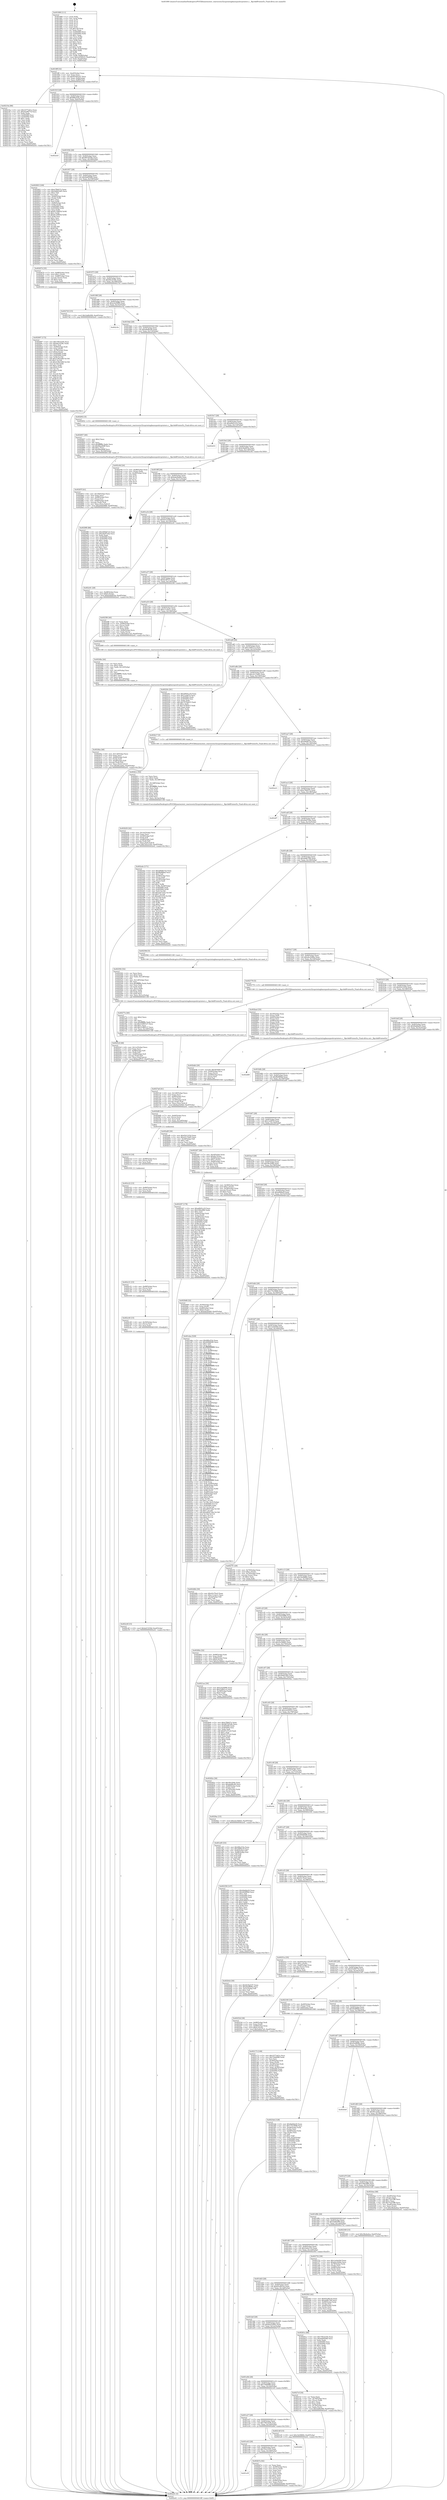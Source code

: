digraph "0x401890" {
  label = "0x401890 (/mnt/c/Users/mathe/Desktop/tcc/POCII/binaries/extr_reactoswin32ssprintingbasespoolsvprinters.c__RpcAddPrinterEx_Final-ollvm.out::main(0))"
  labelloc = "t"
  node[shape=record]

  Entry [label="",width=0.3,height=0.3,shape=circle,fillcolor=black,style=filled]
  "0x4018ff" [label="{
     0x4018ff [32]\l
     | [instrs]\l
     &nbsp;&nbsp;0x4018ff \<+6\>: mov -0xe0(%rbp),%eax\l
     &nbsp;&nbsp;0x401905 \<+2\>: mov %eax,%ecx\l
     &nbsp;&nbsp;0x401907 \<+6\>: sub $0x823bd197,%ecx\l
     &nbsp;&nbsp;0x40190d \<+6\>: mov %eax,-0xf4(%rbp)\l
     &nbsp;&nbsp;0x401913 \<+6\>: mov %ecx,-0xf8(%rbp)\l
     &nbsp;&nbsp;0x401919 \<+6\>: je 000000000040210a \<main+0x87a\>\l
  }"]
  "0x40210a" [label="{
     0x40210a [86]\l
     | [instrs]\l
     &nbsp;&nbsp;0x40210a \<+5\>: mov $0x3377e61e,%eax\l
     &nbsp;&nbsp;0x40210f \<+5\>: mov $0x43e9677d,%ecx\l
     &nbsp;&nbsp;0x402114 \<+2\>: xor %edx,%edx\l
     &nbsp;&nbsp;0x402116 \<+7\>: mov 0x405060,%esi\l
     &nbsp;&nbsp;0x40211d \<+7\>: mov 0x405064,%edi\l
     &nbsp;&nbsp;0x402124 \<+3\>: sub $0x1,%edx\l
     &nbsp;&nbsp;0x402127 \<+3\>: mov %esi,%r8d\l
     &nbsp;&nbsp;0x40212a \<+3\>: add %edx,%r8d\l
     &nbsp;&nbsp;0x40212d \<+4\>: imul %r8d,%esi\l
     &nbsp;&nbsp;0x402131 \<+3\>: and $0x1,%esi\l
     &nbsp;&nbsp;0x402134 \<+3\>: cmp $0x0,%esi\l
     &nbsp;&nbsp;0x402137 \<+4\>: sete %r9b\l
     &nbsp;&nbsp;0x40213b \<+3\>: cmp $0xa,%edi\l
     &nbsp;&nbsp;0x40213e \<+4\>: setl %r10b\l
     &nbsp;&nbsp;0x402142 \<+3\>: mov %r9b,%r11b\l
     &nbsp;&nbsp;0x402145 \<+3\>: and %r10b,%r11b\l
     &nbsp;&nbsp;0x402148 \<+3\>: xor %r10b,%r9b\l
     &nbsp;&nbsp;0x40214b \<+3\>: or %r9b,%r11b\l
     &nbsp;&nbsp;0x40214e \<+4\>: test $0x1,%r11b\l
     &nbsp;&nbsp;0x402152 \<+3\>: cmovne %ecx,%eax\l
     &nbsp;&nbsp;0x402155 \<+6\>: mov %eax,-0xe0(%rbp)\l
     &nbsp;&nbsp;0x40215b \<+5\>: jmp 0000000000402e41 \<main+0x15b1\>\l
  }"]
  "0x40191f" [label="{
     0x40191f [28]\l
     | [instrs]\l
     &nbsp;&nbsp;0x40191f \<+5\>: jmp 0000000000401924 \<main+0x94\>\l
     &nbsp;&nbsp;0x401924 \<+6\>: mov -0xf4(%rbp),%eax\l
     &nbsp;&nbsp;0x40192a \<+5\>: sub $0x86bcf1fa,%eax\l
     &nbsp;&nbsp;0x40192f \<+6\>: mov %eax,-0xfc(%rbp)\l
     &nbsp;&nbsp;0x401935 \<+6\>: je 0000000000402cb5 \<main+0x1425\>\l
  }"]
  Exit [label="",width=0.3,height=0.3,shape=circle,fillcolor=black,style=filled,peripheries=2]
  "0x402cb5" [label="{
     0x402cb5\l
  }", style=dashed]
  "0x40193b" [label="{
     0x40193b [28]\l
     | [instrs]\l
     &nbsp;&nbsp;0x40193b \<+5\>: jmp 0000000000401940 \<main+0xb0\>\l
     &nbsp;&nbsp;0x401940 \<+6\>: mov -0xf4(%rbp),%eax\l
     &nbsp;&nbsp;0x401946 \<+5\>: sub $0x987d254b,%eax\l
     &nbsp;&nbsp;0x40194b \<+6\>: mov %eax,-0x100(%rbp)\l
     &nbsp;&nbsp;0x401951 \<+6\>: je 0000000000402903 \<main+0x1073\>\l
  }"]
  "0x402c4f" [label="{
     0x402c4f [15]\l
     | [instrs]\l
     &nbsp;&nbsp;0x402c4f \<+10\>: movl $0xbd1525bf,-0xe0(%rbp)\l
     &nbsp;&nbsp;0x402c59 \<+5\>: jmp 0000000000402e41 \<main+0x15b1\>\l
  }"]
  "0x402903" [label="{
     0x402903 [169]\l
     | [instrs]\l
     &nbsp;&nbsp;0x402903 \<+5\>: mov $0xe7fb627e,%eax\l
     &nbsp;&nbsp;0x402908 \<+5\>: mov $0x2b8d1d45,%ecx\l
     &nbsp;&nbsp;0x40290d \<+2\>: mov $0x1,%dl\l
     &nbsp;&nbsp;0x40290f \<+2\>: xor %esi,%esi\l
     &nbsp;&nbsp;0x402911 \<+4\>: mov -0x60(%rbp),%rdi\l
     &nbsp;&nbsp;0x402915 \<+3\>: mov (%rdi),%r8d\l
     &nbsp;&nbsp;0x402918 \<+3\>: sub $0x1,%esi\l
     &nbsp;&nbsp;0x40291b \<+3\>: sub %esi,%r8d\l
     &nbsp;&nbsp;0x40291e \<+4\>: mov -0x60(%rbp),%rdi\l
     &nbsp;&nbsp;0x402922 \<+3\>: mov %r8d,(%rdi)\l
     &nbsp;&nbsp;0x402925 \<+7\>: mov 0x405060,%esi\l
     &nbsp;&nbsp;0x40292c \<+8\>: mov 0x405064,%r8d\l
     &nbsp;&nbsp;0x402934 \<+3\>: mov %esi,%r9d\l
     &nbsp;&nbsp;0x402937 \<+7\>: add $0x81108834,%r9d\l
     &nbsp;&nbsp;0x40293e \<+4\>: sub $0x1,%r9d\l
     &nbsp;&nbsp;0x402942 \<+7\>: sub $0x81108834,%r9d\l
     &nbsp;&nbsp;0x402949 \<+4\>: imul %r9d,%esi\l
     &nbsp;&nbsp;0x40294d \<+3\>: and $0x1,%esi\l
     &nbsp;&nbsp;0x402950 \<+3\>: cmp $0x0,%esi\l
     &nbsp;&nbsp;0x402953 \<+4\>: sete %r10b\l
     &nbsp;&nbsp;0x402957 \<+4\>: cmp $0xa,%r8d\l
     &nbsp;&nbsp;0x40295b \<+4\>: setl %r11b\l
     &nbsp;&nbsp;0x40295f \<+3\>: mov %r10b,%bl\l
     &nbsp;&nbsp;0x402962 \<+3\>: xor $0xff,%bl\l
     &nbsp;&nbsp;0x402965 \<+3\>: mov %r11b,%r14b\l
     &nbsp;&nbsp;0x402968 \<+4\>: xor $0xff,%r14b\l
     &nbsp;&nbsp;0x40296c \<+3\>: xor $0x1,%dl\l
     &nbsp;&nbsp;0x40296f \<+3\>: mov %bl,%r15b\l
     &nbsp;&nbsp;0x402972 \<+4\>: and $0xff,%r15b\l
     &nbsp;&nbsp;0x402976 \<+3\>: and %dl,%r10b\l
     &nbsp;&nbsp;0x402979 \<+3\>: mov %r14b,%r12b\l
     &nbsp;&nbsp;0x40297c \<+4\>: and $0xff,%r12b\l
     &nbsp;&nbsp;0x402980 \<+3\>: and %dl,%r11b\l
     &nbsp;&nbsp;0x402983 \<+3\>: or %r10b,%r15b\l
     &nbsp;&nbsp;0x402986 \<+3\>: or %r11b,%r12b\l
     &nbsp;&nbsp;0x402989 \<+3\>: xor %r12b,%r15b\l
     &nbsp;&nbsp;0x40298c \<+3\>: or %r14b,%bl\l
     &nbsp;&nbsp;0x40298f \<+3\>: xor $0xff,%bl\l
     &nbsp;&nbsp;0x402992 \<+3\>: or $0x1,%dl\l
     &nbsp;&nbsp;0x402995 \<+2\>: and %dl,%bl\l
     &nbsp;&nbsp;0x402997 \<+3\>: or %bl,%r15b\l
     &nbsp;&nbsp;0x40299a \<+4\>: test $0x1,%r15b\l
     &nbsp;&nbsp;0x40299e \<+3\>: cmovne %ecx,%eax\l
     &nbsp;&nbsp;0x4029a1 \<+6\>: mov %eax,-0xe0(%rbp)\l
     &nbsp;&nbsp;0x4029a7 \<+5\>: jmp 0000000000402e41 \<main+0x15b1\>\l
  }"]
  "0x401957" [label="{
     0x401957 [28]\l
     | [instrs]\l
     &nbsp;&nbsp;0x401957 \<+5\>: jmp 000000000040195c \<main+0xcc\>\l
     &nbsp;&nbsp;0x40195c \<+6\>: mov -0xf4(%rbp),%eax\l
     &nbsp;&nbsp;0x401962 \<+5\>: sub $0x9a6f5b96,%eax\l
     &nbsp;&nbsp;0x401967 \<+6\>: mov %eax,-0x104(%rbp)\l
     &nbsp;&nbsp;0x40196d \<+6\>: je 0000000000402674 \<main+0xde4\>\l
  }"]
  "0x402c40" [label="{
     0x402c40 [15]\l
     | [instrs]\l
     &nbsp;&nbsp;0x402c40 \<+4\>: mov -0x50(%rbp),%rcx\l
     &nbsp;&nbsp;0x402c44 \<+3\>: mov (%rcx),%rcx\l
     &nbsp;&nbsp;0x402c47 \<+3\>: mov %rcx,%rdi\l
     &nbsp;&nbsp;0x402c4a \<+5\>: call 0000000000401030 \<free@plt\>\l
     | [calls]\l
     &nbsp;&nbsp;0x401030 \{1\} (unknown)\l
  }"]
  "0x402674" [label="{
     0x402674 [35]\l
     | [instrs]\l
     &nbsp;&nbsp;0x402674 \<+7\>: mov -0x88(%rbp),%rax\l
     &nbsp;&nbsp;0x40267b \<+6\>: movl $0x1,(%rax)\l
     &nbsp;&nbsp;0x402681 \<+7\>: mov -0x88(%rbp),%rax\l
     &nbsp;&nbsp;0x402688 \<+3\>: movslq (%rax),%rax\l
     &nbsp;&nbsp;0x40268b \<+4\>: shl $0x2,%rax\l
     &nbsp;&nbsp;0x40268f \<+3\>: mov %rax,%rdi\l
     &nbsp;&nbsp;0x402692 \<+5\>: call 0000000000401050 \<malloc@plt\>\l
     | [calls]\l
     &nbsp;&nbsp;0x401050 \{1\} (unknown)\l
  }"]
  "0x401973" [label="{
     0x401973 [28]\l
     | [instrs]\l
     &nbsp;&nbsp;0x401973 \<+5\>: jmp 0000000000401978 \<main+0xe8\>\l
     &nbsp;&nbsp;0x401978 \<+6\>: mov -0xf4(%rbp),%eax\l
     &nbsp;&nbsp;0x40197e \<+5\>: sub $0x9dc2538c,%eax\l
     &nbsp;&nbsp;0x401983 \<+6\>: mov %eax,-0x108(%rbp)\l
     &nbsp;&nbsp;0x401989 \<+6\>: je 0000000000402743 \<main+0xeb3\>\l
  }"]
  "0x402c31" [label="{
     0x402c31 [15]\l
     | [instrs]\l
     &nbsp;&nbsp;0x402c31 \<+4\>: mov -0x68(%rbp),%rcx\l
     &nbsp;&nbsp;0x402c35 \<+3\>: mov (%rcx),%rcx\l
     &nbsp;&nbsp;0x402c38 \<+3\>: mov %rcx,%rdi\l
     &nbsp;&nbsp;0x402c3b \<+5\>: call 0000000000401030 \<free@plt\>\l
     | [calls]\l
     &nbsp;&nbsp;0x401030 \{1\} (unknown)\l
  }"]
  "0x402743" [label="{
     0x402743 [15]\l
     | [instrs]\l
     &nbsp;&nbsp;0x402743 \<+10\>: movl $0x5a68cf08,-0xe0(%rbp)\l
     &nbsp;&nbsp;0x40274d \<+5\>: jmp 0000000000402e41 \<main+0x15b1\>\l
  }"]
  "0x40198f" [label="{
     0x40198f [28]\l
     | [instrs]\l
     &nbsp;&nbsp;0x40198f \<+5\>: jmp 0000000000401994 \<main+0x104\>\l
     &nbsp;&nbsp;0x401994 \<+6\>: mov -0xf4(%rbp),%eax\l
     &nbsp;&nbsp;0x40199a \<+5\>: sub $0xa3a50f96,%eax\l
     &nbsp;&nbsp;0x40199f \<+6\>: mov %eax,-0x10c(%rbp)\l
     &nbsp;&nbsp;0x4019a5 \<+6\>: je 0000000000402c5e \<main+0x13ce\>\l
  }"]
  "0x402c22" [label="{
     0x402c22 [15]\l
     | [instrs]\l
     &nbsp;&nbsp;0x402c22 \<+4\>: mov -0x80(%rbp),%rcx\l
     &nbsp;&nbsp;0x402c26 \<+3\>: mov (%rcx),%rcx\l
     &nbsp;&nbsp;0x402c29 \<+3\>: mov %rcx,%rdi\l
     &nbsp;&nbsp;0x402c2c \<+5\>: call 0000000000401030 \<free@plt\>\l
     | [calls]\l
     &nbsp;&nbsp;0x401030 \{1\} (unknown)\l
  }"]
  "0x402c5e" [label="{
     0x402c5e\l
  }", style=dashed]
  "0x4019ab" [label="{
     0x4019ab [28]\l
     | [instrs]\l
     &nbsp;&nbsp;0x4019ab \<+5\>: jmp 00000000004019b0 \<main+0x120\>\l
     &nbsp;&nbsp;0x4019b0 \<+6\>: mov -0xf4(%rbp),%eax\l
     &nbsp;&nbsp;0x4019b6 \<+5\>: sub $0xa6af6cd9,%eax\l
     &nbsp;&nbsp;0x4019bb \<+6\>: mov %eax,-0x110(%rbp)\l
     &nbsp;&nbsp;0x4019c1 \<+6\>: je 0000000000402852 \<main+0xfc2\>\l
  }"]
  "0x402c10" [label="{
     0x402c10 [18]\l
     | [instrs]\l
     &nbsp;&nbsp;0x402c10 \<+7\>: mov -0x98(%rbp),%rcx\l
     &nbsp;&nbsp;0x402c17 \<+3\>: mov (%rcx),%rcx\l
     &nbsp;&nbsp;0x402c1a \<+3\>: mov %rcx,%rdi\l
     &nbsp;&nbsp;0x402c1d \<+5\>: call 0000000000401030 \<free@plt\>\l
     | [calls]\l
     &nbsp;&nbsp;0x401030 \{1\} (unknown)\l
  }"]
  "0x402852" [label="{
     0x402852 [5]\l
     | [instrs]\l
     &nbsp;&nbsp;0x402852 \<+5\>: call 0000000000401160 \<next_i\>\l
     | [calls]\l
     &nbsp;&nbsp;0x401160 \{1\} (/mnt/c/Users/mathe/Desktop/tcc/POCII/binaries/extr_reactoswin32ssprintingbasespoolsvprinters.c__RpcAddPrinterEx_Final-ollvm.out::next_i)\l
  }"]
  "0x4019c7" [label="{
     0x4019c7 [28]\l
     | [instrs]\l
     &nbsp;&nbsp;0x4019c7 \<+5\>: jmp 00000000004019cc \<main+0x13c\>\l
     &nbsp;&nbsp;0x4019cc \<+6\>: mov -0xf4(%rbp),%eax\l
     &nbsp;&nbsp;0x4019d2 \<+5\>: sub $0xa6b91e18,%eax\l
     &nbsp;&nbsp;0x4019d7 \<+6\>: mov %eax,-0x114(%rbp)\l
     &nbsp;&nbsp;0x4019dd \<+6\>: je 0000000000402d33 \<main+0x14a3\>\l
  }"]
  "0x402bf8" [label="{
     0x402bf8 [24]\l
     | [instrs]\l
     &nbsp;&nbsp;0x402bf8 \<+7\>: mov -0xb0(%rbp),%rcx\l
     &nbsp;&nbsp;0x402bff \<+3\>: mov (%rcx),%rcx\l
     &nbsp;&nbsp;0x402c02 \<+3\>: mov %rcx,%rdi\l
     &nbsp;&nbsp;0x402c05 \<+6\>: mov %eax,-0x1e0(%rbp)\l
     &nbsp;&nbsp;0x402c0b \<+5\>: call 0000000000401030 \<free@plt\>\l
     | [calls]\l
     &nbsp;&nbsp;0x401030 \{1\} (unknown)\l
  }"]
  "0x402d33" [label="{
     0x402d33\l
  }", style=dashed]
  "0x4019e3" [label="{
     0x4019e3 [28]\l
     | [instrs]\l
     &nbsp;&nbsp;0x4019e3 \<+5\>: jmp 00000000004019e8 \<main+0x158\>\l
     &nbsp;&nbsp;0x4019e8 \<+6\>: mov -0xf4(%rbp),%eax\l
     &nbsp;&nbsp;0x4019ee \<+5\>: sub $0xb3bdd53a,%eax\l
     &nbsp;&nbsp;0x4019f3 \<+6\>: mov %eax,-0x118(%rbp)\l
     &nbsp;&nbsp;0x4019f9 \<+6\>: je 0000000000402c9d \<main+0x140d\>\l
  }"]
  "0x402bdb" [label="{
     0x402bdb [29]\l
     | [instrs]\l
     &nbsp;&nbsp;0x402bdb \<+10\>: movabs $0x4030b6,%rdi\l
     &nbsp;&nbsp;0x402be5 \<+4\>: mov -0x40(%rbp),%rcx\l
     &nbsp;&nbsp;0x402be9 \<+2\>: mov %eax,(%rcx)\l
     &nbsp;&nbsp;0x402beb \<+4\>: mov -0x40(%rbp),%rcx\l
     &nbsp;&nbsp;0x402bef \<+2\>: mov (%rcx),%esi\l
     &nbsp;&nbsp;0x402bf1 \<+2\>: mov $0x0,%al\l
     &nbsp;&nbsp;0x402bf3 \<+5\>: call 0000000000401040 \<printf@plt\>\l
     | [calls]\l
     &nbsp;&nbsp;0x401040 \{1\} (unknown)\l
  }"]
  "0x402c9d" [label="{
     0x402c9d [24]\l
     | [instrs]\l
     &nbsp;&nbsp;0x402c9d \<+7\>: mov -0xd8(%rbp),%rax\l
     &nbsp;&nbsp;0x402ca4 \<+2\>: mov (%rax),%eax\l
     &nbsp;&nbsp;0x402ca6 \<+4\>: lea -0x28(%rbp),%rsp\l
     &nbsp;&nbsp;0x402caa \<+1\>: pop %rbx\l
     &nbsp;&nbsp;0x402cab \<+2\>: pop %r12\l
     &nbsp;&nbsp;0x402cad \<+2\>: pop %r13\l
     &nbsp;&nbsp;0x402caf \<+2\>: pop %r14\l
     &nbsp;&nbsp;0x402cb1 \<+2\>: pop %r15\l
     &nbsp;&nbsp;0x402cb3 \<+1\>: pop %rbp\l
     &nbsp;&nbsp;0x402cb4 \<+1\>: ret\l
  }"]
  "0x4019ff" [label="{
     0x4019ff [28]\l
     | [instrs]\l
     &nbsp;&nbsp;0x4019ff \<+5\>: jmp 0000000000401a04 \<main+0x174\>\l
     &nbsp;&nbsp;0x401a04 \<+6\>: mov -0xf4(%rbp),%eax\l
     &nbsp;&nbsp;0x401a0a \<+5\>: sub $0xbab2ba6d,%eax\l
     &nbsp;&nbsp;0x401a0f \<+6\>: mov %eax,-0x11c(%rbp)\l
     &nbsp;&nbsp;0x401a15 \<+6\>: je 00000000004029f8 \<main+0x1168\>\l
  }"]
  "0x401e5f" [label="{
     0x401e5f\l
  }", style=dashed]
  "0x4029f8" [label="{
     0x4029f8 [86]\l
     | [instrs]\l
     &nbsp;&nbsp;0x4029f8 \<+5\>: mov $0xd48db7e4,%eax\l
     &nbsp;&nbsp;0x4029fd \<+5\>: mov $0xe9e972da,%ecx\l
     &nbsp;&nbsp;0x402a02 \<+2\>: xor %edx,%edx\l
     &nbsp;&nbsp;0x402a04 \<+7\>: mov 0x405060,%esi\l
     &nbsp;&nbsp;0x402a0b \<+7\>: mov 0x405064,%edi\l
     &nbsp;&nbsp;0x402a12 \<+3\>: sub $0x1,%edx\l
     &nbsp;&nbsp;0x402a15 \<+3\>: mov %esi,%r8d\l
     &nbsp;&nbsp;0x402a18 \<+3\>: add %edx,%r8d\l
     &nbsp;&nbsp;0x402a1b \<+4\>: imul %r8d,%esi\l
     &nbsp;&nbsp;0x402a1f \<+3\>: and $0x1,%esi\l
     &nbsp;&nbsp;0x402a22 \<+3\>: cmp $0x0,%esi\l
     &nbsp;&nbsp;0x402a25 \<+4\>: sete %r9b\l
     &nbsp;&nbsp;0x402a29 \<+3\>: cmp $0xa,%edi\l
     &nbsp;&nbsp;0x402a2c \<+4\>: setl %r10b\l
     &nbsp;&nbsp;0x402a30 \<+3\>: mov %r9b,%r11b\l
     &nbsp;&nbsp;0x402a33 \<+3\>: and %r10b,%r11b\l
     &nbsp;&nbsp;0x402a36 \<+3\>: xor %r10b,%r9b\l
     &nbsp;&nbsp;0x402a39 \<+3\>: or %r9b,%r11b\l
     &nbsp;&nbsp;0x402a3c \<+4\>: test $0x1,%r11b\l
     &nbsp;&nbsp;0x402a40 \<+3\>: cmovne %ecx,%eax\l
     &nbsp;&nbsp;0x402a43 \<+6\>: mov %eax,-0xe0(%rbp)\l
     &nbsp;&nbsp;0x402a49 \<+5\>: jmp 0000000000402e41 \<main+0x15b1\>\l
  }"]
  "0x401a1b" [label="{
     0x401a1b [28]\l
     | [instrs]\l
     &nbsp;&nbsp;0x401a1b \<+5\>: jmp 0000000000401a20 \<main+0x190\>\l
     &nbsp;&nbsp;0x401a20 \<+6\>: mov -0xf4(%rbp),%eax\l
     &nbsp;&nbsp;0x401a26 \<+5\>: sub $0xbd1525bf,%eax\l
     &nbsp;&nbsp;0x401a2b \<+6\>: mov %eax,-0x120(%rbp)\l
     &nbsp;&nbsp;0x401a31 \<+6\>: je 0000000000402c81 \<main+0x13f1\>\l
  }"]
  "0x402b7a" [label="{
     0x402b7a [42]\l
     | [instrs]\l
     &nbsp;&nbsp;0x402b7a \<+2\>: xor %eax,%eax\l
     &nbsp;&nbsp;0x402b7c \<+4\>: mov -0x48(%rbp),%rcx\l
     &nbsp;&nbsp;0x402b80 \<+2\>: mov (%rcx),%edx\l
     &nbsp;&nbsp;0x402b82 \<+2\>: mov %eax,%esi\l
     &nbsp;&nbsp;0x402b84 \<+2\>: sub %edx,%esi\l
     &nbsp;&nbsp;0x402b86 \<+2\>: mov %eax,%edx\l
     &nbsp;&nbsp;0x402b88 \<+3\>: sub $0x1,%edx\l
     &nbsp;&nbsp;0x402b8b \<+2\>: add %edx,%esi\l
     &nbsp;&nbsp;0x402b8d \<+2\>: sub %esi,%eax\l
     &nbsp;&nbsp;0x402b8f \<+4\>: mov -0x48(%rbp),%rcx\l
     &nbsp;&nbsp;0x402b93 \<+2\>: mov %eax,(%rcx)\l
     &nbsp;&nbsp;0x402b95 \<+10\>: movl $0xbab2ba6d,-0xe0(%rbp)\l
     &nbsp;&nbsp;0x402b9f \<+5\>: jmp 0000000000402e41 \<main+0x15b1\>\l
  }"]
  "0x402c81" [label="{
     0x402c81 [28]\l
     | [instrs]\l
     &nbsp;&nbsp;0x402c81 \<+7\>: mov -0xd8(%rbp),%rax\l
     &nbsp;&nbsp;0x402c88 \<+6\>: movl $0x0,(%rax)\l
     &nbsp;&nbsp;0x402c8e \<+10\>: movl $0xb3bdd53a,-0xe0(%rbp)\l
     &nbsp;&nbsp;0x402c98 \<+5\>: jmp 0000000000402e41 \<main+0x15b1\>\l
  }"]
  "0x401a37" [label="{
     0x401a37 [28]\l
     | [instrs]\l
     &nbsp;&nbsp;0x401a37 \<+5\>: jmp 0000000000401a3c \<main+0x1ac\>\l
     &nbsp;&nbsp;0x401a3c \<+6\>: mov -0xf4(%rbp),%eax\l
     &nbsp;&nbsp;0x401a42 \<+5\>: sub $0xbecff727,%eax\l
     &nbsp;&nbsp;0x401a47 \<+6\>: mov %eax,-0x124(%rbp)\l
     &nbsp;&nbsp;0x401a4d \<+6\>: je 00000000004025f6 \<main+0xd66\>\l
  }"]
  "0x401e43" [label="{
     0x401e43 [28]\l
     | [instrs]\l
     &nbsp;&nbsp;0x401e43 \<+5\>: jmp 0000000000401e48 \<main+0x5b8\>\l
     &nbsp;&nbsp;0x401e48 \<+6\>: mov -0xf4(%rbp),%eax\l
     &nbsp;&nbsp;0x401e4e \<+5\>: sub $0x7b5c3165,%eax\l
     &nbsp;&nbsp;0x401e53 \<+6\>: mov %eax,-0x1b8(%rbp)\l
     &nbsp;&nbsp;0x401e59 \<+6\>: je 0000000000402b7a \<main+0x12ea\>\l
  }"]
  "0x4025f6" [label="{
     0x4025f6 [40]\l
     | [instrs]\l
     &nbsp;&nbsp;0x4025f6 \<+2\>: xor %eax,%eax\l
     &nbsp;&nbsp;0x4025f8 \<+7\>: mov -0x90(%rbp),%rcx\l
     &nbsp;&nbsp;0x4025ff \<+2\>: mov (%rcx),%edx\l
     &nbsp;&nbsp;0x402601 \<+3\>: sub $0x1,%eax\l
     &nbsp;&nbsp;0x402604 \<+2\>: sub %eax,%edx\l
     &nbsp;&nbsp;0x402606 \<+7\>: mov -0x90(%rbp),%rcx\l
     &nbsp;&nbsp;0x40260d \<+2\>: mov %edx,(%rcx)\l
     &nbsp;&nbsp;0x40260f \<+10\>: movl $0x5e8ce7a5,-0xe0(%rbp)\l
     &nbsp;&nbsp;0x402619 \<+5\>: jmp 0000000000402e41 \<main+0x15b1\>\l
  }"]
  "0x401a53" [label="{
     0x401a53 [28]\l
     | [instrs]\l
     &nbsp;&nbsp;0x401a53 \<+5\>: jmp 0000000000401a58 \<main+0x1c8\>\l
     &nbsp;&nbsp;0x401a58 \<+6\>: mov -0xf4(%rbp),%eax\l
     &nbsp;&nbsp;0x401a5e \<+5\>: sub $0xc11cba1c,%eax\l
     &nbsp;&nbsp;0x401a63 \<+6\>: mov %eax,-0x128(%rbp)\l
     &nbsp;&nbsp;0x401a69 \<+6\>: je 0000000000402489 \<main+0xbf9\>\l
  }"]
  "0x402db4" [label="{
     0x402db4\l
  }", style=dashed]
  "0x402489" [label="{
     0x402489 [5]\l
     | [instrs]\l
     &nbsp;&nbsp;0x402489 \<+5\>: call 0000000000401160 \<next_i\>\l
     | [calls]\l
     &nbsp;&nbsp;0x401160 \{1\} (/mnt/c/Users/mathe/Desktop/tcc/POCII/binaries/extr_reactoswin32ssprintingbasespoolsvprinters.c__RpcAddPrinterEx_Final-ollvm.out::next_i)\l
  }"]
  "0x401a6f" [label="{
     0x401a6f [28]\l
     | [instrs]\l
     &nbsp;&nbsp;0x401a6f \<+5\>: jmp 0000000000401a74 \<main+0x1e4\>\l
     &nbsp;&nbsp;0x401a74 \<+6\>: mov -0xf4(%rbp),%eax\l
     &nbsp;&nbsp;0x401a7a \<+5\>: sub $0xc2d921c2,%eax\l
     &nbsp;&nbsp;0x401a7f \<+6\>: mov %eax,-0x12c(%rbp)\l
     &nbsp;&nbsp;0x401a85 \<+6\>: je 000000000040220c \<main+0x97c\>\l
  }"]
  "0x402b50" [label="{
     0x402b50 [42]\l
     | [instrs]\l
     &nbsp;&nbsp;0x402b50 \<+6\>: mov -0x1dc(%rbp),%ecx\l
     &nbsp;&nbsp;0x402b56 \<+3\>: imul %eax,%ecx\l
     &nbsp;&nbsp;0x402b59 \<+4\>: mov -0x50(%rbp),%r8\l
     &nbsp;&nbsp;0x402b5d \<+3\>: mov (%r8),%r8\l
     &nbsp;&nbsp;0x402b60 \<+4\>: mov -0x48(%rbp),%r9\l
     &nbsp;&nbsp;0x402b64 \<+3\>: movslq (%r9),%r9\l
     &nbsp;&nbsp;0x402b67 \<+4\>: mov %ecx,(%r8,%r9,4)\l
     &nbsp;&nbsp;0x402b6b \<+10\>: movl $0x7b5c3165,-0xe0(%rbp)\l
     &nbsp;&nbsp;0x402b75 \<+5\>: jmp 0000000000402e41 \<main+0x15b1\>\l
  }"]
  "0x40220c" [label="{
     0x40220c [91]\l
     | [instrs]\l
     &nbsp;&nbsp;0x40220c \<+5\>: mov $0xa6b91e18,%eax\l
     &nbsp;&nbsp;0x402211 \<+5\>: mov $0x1ce067d,%ecx\l
     &nbsp;&nbsp;0x402216 \<+7\>: mov 0x405060,%edx\l
     &nbsp;&nbsp;0x40221d \<+7\>: mov 0x405064,%esi\l
     &nbsp;&nbsp;0x402224 \<+2\>: mov %edx,%edi\l
     &nbsp;&nbsp;0x402226 \<+6\>: add $0x7478a915,%edi\l
     &nbsp;&nbsp;0x40222c \<+3\>: sub $0x1,%edi\l
     &nbsp;&nbsp;0x40222f \<+6\>: sub $0x7478a915,%edi\l
     &nbsp;&nbsp;0x402235 \<+3\>: imul %edi,%edx\l
     &nbsp;&nbsp;0x402238 \<+3\>: and $0x1,%edx\l
     &nbsp;&nbsp;0x40223b \<+3\>: cmp $0x0,%edx\l
     &nbsp;&nbsp;0x40223e \<+4\>: sete %r8b\l
     &nbsp;&nbsp;0x402242 \<+3\>: cmp $0xa,%esi\l
     &nbsp;&nbsp;0x402245 \<+4\>: setl %r9b\l
     &nbsp;&nbsp;0x402249 \<+3\>: mov %r8b,%r10b\l
     &nbsp;&nbsp;0x40224c \<+3\>: and %r9b,%r10b\l
     &nbsp;&nbsp;0x40224f \<+3\>: xor %r9b,%r8b\l
     &nbsp;&nbsp;0x402252 \<+3\>: or %r8b,%r10b\l
     &nbsp;&nbsp;0x402255 \<+4\>: test $0x1,%r10b\l
     &nbsp;&nbsp;0x402259 \<+3\>: cmovne %ecx,%eax\l
     &nbsp;&nbsp;0x40225c \<+6\>: mov %eax,-0xe0(%rbp)\l
     &nbsp;&nbsp;0x402262 \<+5\>: jmp 0000000000402e41 \<main+0x15b1\>\l
  }"]
  "0x401a8b" [label="{
     0x401a8b [28]\l
     | [instrs]\l
     &nbsp;&nbsp;0x401a8b \<+5\>: jmp 0000000000401a90 \<main+0x200\>\l
     &nbsp;&nbsp;0x401a90 \<+6\>: mov -0xf4(%rbp),%eax\l
     &nbsp;&nbsp;0x401a96 \<+5\>: sub $0xc4115a85,%eax\l
     &nbsp;&nbsp;0x401a9b \<+6\>: mov %eax,-0x130(%rbp)\l
     &nbsp;&nbsp;0x401aa1 \<+6\>: je 0000000000402b17 \<main+0x1287\>\l
  }"]
  "0x402b1c" [label="{
     0x402b1c [52]\l
     | [instrs]\l
     &nbsp;&nbsp;0x402b1c \<+2\>: xor %ecx,%ecx\l
     &nbsp;&nbsp;0x402b1e \<+5\>: mov $0x2,%edx\l
     &nbsp;&nbsp;0x402b23 \<+6\>: mov %edx,-0x1d8(%rbp)\l
     &nbsp;&nbsp;0x402b29 \<+1\>: cltd\l
     &nbsp;&nbsp;0x402b2a \<+6\>: mov -0x1d8(%rbp),%esi\l
     &nbsp;&nbsp;0x402b30 \<+2\>: idiv %esi\l
     &nbsp;&nbsp;0x402b32 \<+6\>: imul $0xfffffffe,%edx,%edx\l
     &nbsp;&nbsp;0x402b38 \<+2\>: mov %ecx,%edi\l
     &nbsp;&nbsp;0x402b3a \<+2\>: sub %edx,%edi\l
     &nbsp;&nbsp;0x402b3c \<+2\>: mov %ecx,%edx\l
     &nbsp;&nbsp;0x402b3e \<+3\>: sub $0x1,%edx\l
     &nbsp;&nbsp;0x402b41 \<+2\>: add %edx,%edi\l
     &nbsp;&nbsp;0x402b43 \<+2\>: sub %edi,%ecx\l
     &nbsp;&nbsp;0x402b45 \<+6\>: mov %ecx,-0x1dc(%rbp)\l
     &nbsp;&nbsp;0x402b4b \<+5\>: call 0000000000401160 \<next_i\>\l
     | [calls]\l
     &nbsp;&nbsp;0x401160 \{1\} (/mnt/c/Users/mathe/Desktop/tcc/POCII/binaries/extr_reactoswin32ssprintingbasespoolsvprinters.c__RpcAddPrinterEx_Final-ollvm.out::next_i)\l
  }"]
  "0x402b17" [label="{
     0x402b17 [5]\l
     | [instrs]\l
     &nbsp;&nbsp;0x402b17 \<+5\>: call 0000000000401160 \<next_i\>\l
     | [calls]\l
     &nbsp;&nbsp;0x401160 \{1\} (/mnt/c/Users/mathe/Desktop/tcc/POCII/binaries/extr_reactoswin32ssprintingbasespoolsvprinters.c__RpcAddPrinterEx_Final-ollvm.out::next_i)\l
  }"]
  "0x401aa7" [label="{
     0x401aa7 [28]\l
     | [instrs]\l
     &nbsp;&nbsp;0x401aa7 \<+5\>: jmp 0000000000401aac \<main+0x21c\>\l
     &nbsp;&nbsp;0x401aac \<+6\>: mov -0xf4(%rbp),%eax\l
     &nbsp;&nbsp;0x401ab2 \<+5\>: sub $0xd48db7e4,%eax\l
     &nbsp;&nbsp;0x401ab7 \<+6\>: mov %eax,-0x134(%rbp)\l
     &nbsp;&nbsp;0x401abd \<+6\>: je 0000000000402e21 \<main+0x1591\>\l
  }"]
  "0x4029d8" [label="{
     0x4029d8 [32]\l
     | [instrs]\l
     &nbsp;&nbsp;0x4029d8 \<+4\>: mov -0x50(%rbp),%rdi\l
     &nbsp;&nbsp;0x4029dc \<+3\>: mov %rax,(%rdi)\l
     &nbsp;&nbsp;0x4029df \<+4\>: mov -0x48(%rbp),%rax\l
     &nbsp;&nbsp;0x4029e3 \<+6\>: movl $0x0,(%rax)\l
     &nbsp;&nbsp;0x4029e9 \<+10\>: movl $0xbab2ba6d,-0xe0(%rbp)\l
     &nbsp;&nbsp;0x4029f3 \<+5\>: jmp 0000000000402e41 \<main+0x15b1\>\l
  }"]
  "0x402e21" [label="{
     0x402e21\l
  }", style=dashed]
  "0x401ac3" [label="{
     0x401ac3 [28]\l
     | [instrs]\l
     &nbsp;&nbsp;0x401ac3 \<+5\>: jmp 0000000000401ac8 \<main+0x238\>\l
     &nbsp;&nbsp;0x401ac8 \<+6\>: mov -0xf4(%rbp),%eax\l
     &nbsp;&nbsp;0x401ace \<+5\>: sub $0xe7fb627e,%eax\l
     &nbsp;&nbsp;0x401ad3 \<+6\>: mov %eax,-0x138(%rbp)\l
     &nbsp;&nbsp;0x401ad9 \<+6\>: je 0000000000402df7 \<main+0x1567\>\l
  }"]
  "0x40287f" [label="{
     0x40287f [41]\l
     | [instrs]\l
     &nbsp;&nbsp;0x40287f \<+6\>: mov -0x1d4(%rbp),%ecx\l
     &nbsp;&nbsp;0x402885 \<+3\>: imul %eax,%ecx\l
     &nbsp;&nbsp;0x402888 \<+4\>: mov -0x68(%rbp),%rsi\l
     &nbsp;&nbsp;0x40288c \<+3\>: mov (%rsi),%rsi\l
     &nbsp;&nbsp;0x40288f \<+4\>: mov -0x60(%rbp),%rdi\l
     &nbsp;&nbsp;0x402893 \<+3\>: movslq (%rdi),%rdi\l
     &nbsp;&nbsp;0x402896 \<+3\>: mov %ecx,(%rsi,%rdi,4)\l
     &nbsp;&nbsp;0x402899 \<+10\>: movl $0x20445888,-0xe0(%rbp)\l
     &nbsp;&nbsp;0x4028a3 \<+5\>: jmp 0000000000402e41 \<main+0x15b1\>\l
  }"]
  "0x402df7" [label="{
     0x402df7\l
  }", style=dashed]
  "0x401adf" [label="{
     0x401adf [28]\l
     | [instrs]\l
     &nbsp;&nbsp;0x401adf \<+5\>: jmp 0000000000401ae4 \<main+0x254\>\l
     &nbsp;&nbsp;0x401ae4 \<+6\>: mov -0xf4(%rbp),%eax\l
     &nbsp;&nbsp;0x401aea \<+5\>: sub $0xe9e972da,%eax\l
     &nbsp;&nbsp;0x401aef \<+6\>: mov %eax,-0x13c(%rbp)\l
     &nbsp;&nbsp;0x401af5 \<+6\>: je 0000000000402a4e \<main+0x11be\>\l
  }"]
  "0x402857" [label="{
     0x402857 [40]\l
     | [instrs]\l
     &nbsp;&nbsp;0x402857 \<+5\>: mov $0x2,%ecx\l
     &nbsp;&nbsp;0x40285c \<+1\>: cltd\l
     &nbsp;&nbsp;0x40285d \<+2\>: idiv %ecx\l
     &nbsp;&nbsp;0x40285f \<+6\>: imul $0xfffffffe,%edx,%ecx\l
     &nbsp;&nbsp;0x402865 \<+6\>: sub $0x9baa8dff,%ecx\l
     &nbsp;&nbsp;0x40286b \<+3\>: add $0x1,%ecx\l
     &nbsp;&nbsp;0x40286e \<+6\>: add $0x9baa8dff,%ecx\l
     &nbsp;&nbsp;0x402874 \<+6\>: mov %ecx,-0x1d4(%rbp)\l
     &nbsp;&nbsp;0x40287a \<+5\>: call 0000000000401160 \<next_i\>\l
     | [calls]\l
     &nbsp;&nbsp;0x401160 \{1\} (/mnt/c/Users/mathe/Desktop/tcc/POCII/binaries/extr_reactoswin32ssprintingbasespoolsvprinters.c__RpcAddPrinterEx_Final-ollvm.out::next_i)\l
  }"]
  "0x402a4e" [label="{
     0x402a4e [171]\l
     | [instrs]\l
     &nbsp;&nbsp;0x402a4e \<+5\>: mov $0xd48db7e4,%eax\l
     &nbsp;&nbsp;0x402a53 \<+5\>: mov $0xffa986bd,%ecx\l
     &nbsp;&nbsp;0x402a58 \<+2\>: mov $0x1,%dl\l
     &nbsp;&nbsp;0x402a5a \<+4\>: mov -0x48(%rbp),%rsi\l
     &nbsp;&nbsp;0x402a5e \<+2\>: mov (%rsi),%edi\l
     &nbsp;&nbsp;0x402a60 \<+4\>: mov -0x58(%rbp),%rsi\l
     &nbsp;&nbsp;0x402a64 \<+2\>: cmp (%rsi),%edi\l
     &nbsp;&nbsp;0x402a66 \<+4\>: setl %r8b\l
     &nbsp;&nbsp;0x402a6a \<+4\>: and $0x1,%r8b\l
     &nbsp;&nbsp;0x402a6e \<+4\>: mov %r8b,-0x29(%rbp)\l
     &nbsp;&nbsp;0x402a72 \<+7\>: mov 0x405060,%edi\l
     &nbsp;&nbsp;0x402a79 \<+8\>: mov 0x405064,%r9d\l
     &nbsp;&nbsp;0x402a81 \<+3\>: mov %edi,%r10d\l
     &nbsp;&nbsp;0x402a84 \<+7\>: add $0xeaf15352,%r10d\l
     &nbsp;&nbsp;0x402a8b \<+4\>: sub $0x1,%r10d\l
     &nbsp;&nbsp;0x402a8f \<+7\>: sub $0xeaf15352,%r10d\l
     &nbsp;&nbsp;0x402a96 \<+4\>: imul %r10d,%edi\l
     &nbsp;&nbsp;0x402a9a \<+3\>: and $0x1,%edi\l
     &nbsp;&nbsp;0x402a9d \<+3\>: cmp $0x0,%edi\l
     &nbsp;&nbsp;0x402aa0 \<+4\>: sete %r8b\l
     &nbsp;&nbsp;0x402aa4 \<+4\>: cmp $0xa,%r9d\l
     &nbsp;&nbsp;0x402aa8 \<+4\>: setl %r11b\l
     &nbsp;&nbsp;0x402aac \<+3\>: mov %r8b,%bl\l
     &nbsp;&nbsp;0x402aaf \<+3\>: xor $0xff,%bl\l
     &nbsp;&nbsp;0x402ab2 \<+3\>: mov %r11b,%r14b\l
     &nbsp;&nbsp;0x402ab5 \<+4\>: xor $0xff,%r14b\l
     &nbsp;&nbsp;0x402ab9 \<+3\>: xor $0x0,%dl\l
     &nbsp;&nbsp;0x402abc \<+3\>: mov %bl,%r15b\l
     &nbsp;&nbsp;0x402abf \<+4\>: and $0x0,%r15b\l
     &nbsp;&nbsp;0x402ac3 \<+3\>: and %dl,%r8b\l
     &nbsp;&nbsp;0x402ac6 \<+3\>: mov %r14b,%r12b\l
     &nbsp;&nbsp;0x402ac9 \<+4\>: and $0x0,%r12b\l
     &nbsp;&nbsp;0x402acd \<+3\>: and %dl,%r11b\l
     &nbsp;&nbsp;0x402ad0 \<+3\>: or %r8b,%r15b\l
     &nbsp;&nbsp;0x402ad3 \<+3\>: or %r11b,%r12b\l
     &nbsp;&nbsp;0x402ad6 \<+3\>: xor %r12b,%r15b\l
     &nbsp;&nbsp;0x402ad9 \<+3\>: or %r14b,%bl\l
     &nbsp;&nbsp;0x402adc \<+3\>: xor $0xff,%bl\l
     &nbsp;&nbsp;0x402adf \<+3\>: or $0x0,%dl\l
     &nbsp;&nbsp;0x402ae2 \<+2\>: and %dl,%bl\l
     &nbsp;&nbsp;0x402ae4 \<+3\>: or %bl,%r15b\l
     &nbsp;&nbsp;0x402ae7 \<+4\>: test $0x1,%r15b\l
     &nbsp;&nbsp;0x402aeb \<+3\>: cmovne %ecx,%eax\l
     &nbsp;&nbsp;0x402aee \<+6\>: mov %eax,-0xe0(%rbp)\l
     &nbsp;&nbsp;0x402af4 \<+5\>: jmp 0000000000402e41 \<main+0x15b1\>\l
  }"]
  "0x401afb" [label="{
     0x401afb [28]\l
     | [instrs]\l
     &nbsp;&nbsp;0x401afb \<+5\>: jmp 0000000000401b00 \<main+0x270\>\l
     &nbsp;&nbsp;0x401b00 \<+6\>: mov -0xf4(%rbp),%eax\l
     &nbsp;&nbsp;0x401b06 \<+5\>: sub $0xeb8fc7b8,%eax\l
     &nbsp;&nbsp;0x401b0b \<+6\>: mov %eax,-0x140(%rbp)\l
     &nbsp;&nbsp;0x401b11 \<+6\>: je 000000000040258d \<main+0xcfd\>\l
  }"]
  "0x40280e" [label="{
     0x40280e [32]\l
     | [instrs]\l
     &nbsp;&nbsp;0x40280e \<+4\>: mov -0x68(%rbp),%rdi\l
     &nbsp;&nbsp;0x402812 \<+3\>: mov %rax,(%rdi)\l
     &nbsp;&nbsp;0x402815 \<+4\>: mov -0x60(%rbp),%rax\l
     &nbsp;&nbsp;0x402819 \<+6\>: movl $0x0,(%rax)\l
     &nbsp;&nbsp;0x40281f \<+10\>: movl $0x22c5bbb5,-0xe0(%rbp)\l
     &nbsp;&nbsp;0x402829 \<+5\>: jmp 0000000000402e41 \<main+0x15b1\>\l
  }"]
  "0x40258d" [label="{
     0x40258d [5]\l
     | [instrs]\l
     &nbsp;&nbsp;0x40258d \<+5\>: call 0000000000401160 \<next_i\>\l
     | [calls]\l
     &nbsp;&nbsp;0x401160 \{1\} (/mnt/c/Users/mathe/Desktop/tcc/POCII/binaries/extr_reactoswin32ssprintingbasespoolsvprinters.c__RpcAddPrinterEx_Final-ollvm.out::next_i)\l
  }"]
  "0x401b17" [label="{
     0x401b17 [28]\l
     | [instrs]\l
     &nbsp;&nbsp;0x401b17 \<+5\>: jmp 0000000000401b1c \<main+0x28c\>\l
     &nbsp;&nbsp;0x401b1c \<+6\>: mov -0xf4(%rbp),%eax\l
     &nbsp;&nbsp;0x401b22 \<+5\>: sub $0xebc2446a,%eax\l
     &nbsp;&nbsp;0x401b27 \<+6\>: mov %eax,-0x144(%rbp)\l
     &nbsp;&nbsp;0x401b2d \<+6\>: je 0000000000402779 \<main+0xee9\>\l
  }"]
  "0x4027a6" [label="{
     0x4027a6 [41]\l
     | [instrs]\l
     &nbsp;&nbsp;0x4027a6 \<+6\>: mov -0x1d0(%rbp),%ecx\l
     &nbsp;&nbsp;0x4027ac \<+3\>: imul %eax,%ecx\l
     &nbsp;&nbsp;0x4027af \<+4\>: mov -0x80(%rbp),%rsi\l
     &nbsp;&nbsp;0x4027b3 \<+3\>: mov (%rsi),%rsi\l
     &nbsp;&nbsp;0x4027b6 \<+4\>: mov -0x78(%rbp),%rdi\l
     &nbsp;&nbsp;0x4027ba \<+3\>: movslq (%rdi),%rdi\l
     &nbsp;&nbsp;0x4027bd \<+3\>: mov %ecx,(%rsi,%rdi,4)\l
     &nbsp;&nbsp;0x4027c0 \<+10\>: movl $0x6a2520b5,-0xe0(%rbp)\l
     &nbsp;&nbsp;0x4027ca \<+5\>: jmp 0000000000402e41 \<main+0x15b1\>\l
  }"]
  "0x402779" [label="{
     0x402779 [5]\l
     | [instrs]\l
     &nbsp;&nbsp;0x402779 \<+5\>: call 0000000000401160 \<next_i\>\l
     | [calls]\l
     &nbsp;&nbsp;0x401160 \{1\} (/mnt/c/Users/mathe/Desktop/tcc/POCII/binaries/extr_reactoswin32ssprintingbasespoolsvprinters.c__RpcAddPrinterEx_Final-ollvm.out::next_i)\l
  }"]
  "0x401b33" [label="{
     0x401b33 [28]\l
     | [instrs]\l
     &nbsp;&nbsp;0x401b33 \<+5\>: jmp 0000000000401b38 \<main+0x2a8\>\l
     &nbsp;&nbsp;0x401b38 \<+6\>: mov -0xf4(%rbp),%eax\l
     &nbsp;&nbsp;0x401b3e \<+5\>: sub $0xf241225d,%eax\l
     &nbsp;&nbsp;0x401b43 \<+6\>: mov %eax,-0x148(%rbp)\l
     &nbsp;&nbsp;0x401b49 \<+6\>: je 0000000000402ba4 \<main+0x1314\>\l
  }"]
  "0x40277e" [label="{
     0x40277e [40]\l
     | [instrs]\l
     &nbsp;&nbsp;0x40277e \<+5\>: mov $0x2,%ecx\l
     &nbsp;&nbsp;0x402783 \<+1\>: cltd\l
     &nbsp;&nbsp;0x402784 \<+2\>: idiv %ecx\l
     &nbsp;&nbsp;0x402786 \<+6\>: imul $0xfffffffe,%edx,%ecx\l
     &nbsp;&nbsp;0x40278c \<+6\>: sub $0x31960127,%ecx\l
     &nbsp;&nbsp;0x402792 \<+3\>: add $0x1,%ecx\l
     &nbsp;&nbsp;0x402795 \<+6\>: add $0x31960127,%ecx\l
     &nbsp;&nbsp;0x40279b \<+6\>: mov %ecx,-0x1d0(%rbp)\l
     &nbsp;&nbsp;0x4027a1 \<+5\>: call 0000000000401160 \<next_i\>\l
     | [calls]\l
     &nbsp;&nbsp;0x401160 \{1\} (/mnt/c/Users/mathe/Desktop/tcc/POCII/binaries/extr_reactoswin32ssprintingbasespoolsvprinters.c__RpcAddPrinterEx_Final-ollvm.out::next_i)\l
  }"]
  "0x402ba4" [label="{
     0x402ba4 [55]\l
     | [instrs]\l
     &nbsp;&nbsp;0x402ba4 \<+7\>: mov -0xc0(%rbp),%rax\l
     &nbsp;&nbsp;0x402bab \<+2\>: mov (%rax),%edi\l
     &nbsp;&nbsp;0x402bad \<+7\>: mov -0xb0(%rbp),%rax\l
     &nbsp;&nbsp;0x402bb4 \<+3\>: mov (%rax),%rsi\l
     &nbsp;&nbsp;0x402bb7 \<+7\>: mov -0x98(%rbp),%rax\l
     &nbsp;&nbsp;0x402bbe \<+3\>: mov (%rax),%rdx\l
     &nbsp;&nbsp;0x402bc1 \<+4\>: mov -0x80(%rbp),%rax\l
     &nbsp;&nbsp;0x402bc5 \<+3\>: mov (%rax),%rcx\l
     &nbsp;&nbsp;0x402bc8 \<+4\>: mov -0x68(%rbp),%rax\l
     &nbsp;&nbsp;0x402bcc \<+3\>: mov (%rax),%r8\l
     &nbsp;&nbsp;0x402bcf \<+4\>: mov -0x50(%rbp),%rax\l
     &nbsp;&nbsp;0x402bd3 \<+3\>: mov (%rax),%r9\l
     &nbsp;&nbsp;0x402bd6 \<+5\>: call 0000000000401600 \<_RpcAddPrinterEx\>\l
     | [calls]\l
     &nbsp;&nbsp;0x401600 \{1\} (/mnt/c/Users/mathe/Desktop/tcc/POCII/binaries/extr_reactoswin32ssprintingbasespoolsvprinters.c__RpcAddPrinterEx_Final-ollvm.out::_RpcAddPrinterEx)\l
  }"]
  "0x401b4f" [label="{
     0x401b4f [28]\l
     | [instrs]\l
     &nbsp;&nbsp;0x401b4f \<+5\>: jmp 0000000000401b54 \<main+0x2c4\>\l
     &nbsp;&nbsp;0x401b54 \<+6\>: mov -0xf4(%rbp),%eax\l
     &nbsp;&nbsp;0x401b5a \<+5\>: sub $0xfda8da20,%eax\l
     &nbsp;&nbsp;0x401b5f \<+6\>: mov %eax,-0x14c(%rbp)\l
     &nbsp;&nbsp;0x401b65 \<+6\>: je 0000000000402d89 \<main+0x14f9\>\l
  }"]
  "0x402697" [label="{
     0x402697 [172]\l
     | [instrs]\l
     &nbsp;&nbsp;0x402697 \<+5\>: mov $0x74814c0b,%ecx\l
     &nbsp;&nbsp;0x40269c \<+5\>: mov $0x9dc2538c,%edx\l
     &nbsp;&nbsp;0x4026a1 \<+3\>: mov $0x1,%sil\l
     &nbsp;&nbsp;0x4026a4 \<+4\>: mov -0x80(%rbp),%rdi\l
     &nbsp;&nbsp;0x4026a8 \<+3\>: mov %rax,(%rdi)\l
     &nbsp;&nbsp;0x4026ab \<+4\>: mov -0x78(%rbp),%rax\l
     &nbsp;&nbsp;0x4026af \<+6\>: movl $0x0,(%rax)\l
     &nbsp;&nbsp;0x4026b5 \<+8\>: mov 0x405060,%r8d\l
     &nbsp;&nbsp;0x4026bd \<+8\>: mov 0x405064,%r9d\l
     &nbsp;&nbsp;0x4026c5 \<+3\>: mov %r8d,%r10d\l
     &nbsp;&nbsp;0x4026c8 \<+7\>: add $0x219b1b99,%r10d\l
     &nbsp;&nbsp;0x4026cf \<+4\>: sub $0x1,%r10d\l
     &nbsp;&nbsp;0x4026d3 \<+7\>: sub $0x219b1b99,%r10d\l
     &nbsp;&nbsp;0x4026da \<+4\>: imul %r10d,%r8d\l
     &nbsp;&nbsp;0x4026de \<+4\>: and $0x1,%r8d\l
     &nbsp;&nbsp;0x4026e2 \<+4\>: cmp $0x0,%r8d\l
     &nbsp;&nbsp;0x4026e6 \<+4\>: sete %r11b\l
     &nbsp;&nbsp;0x4026ea \<+4\>: cmp $0xa,%r9d\l
     &nbsp;&nbsp;0x4026ee \<+3\>: setl %bl\l
     &nbsp;&nbsp;0x4026f1 \<+3\>: mov %r11b,%r14b\l
     &nbsp;&nbsp;0x4026f4 \<+4\>: xor $0xff,%r14b\l
     &nbsp;&nbsp;0x4026f8 \<+3\>: mov %bl,%r15b\l
     &nbsp;&nbsp;0x4026fb \<+4\>: xor $0xff,%r15b\l
     &nbsp;&nbsp;0x4026ff \<+4\>: xor $0x0,%sil\l
     &nbsp;&nbsp;0x402703 \<+3\>: mov %r14b,%r12b\l
     &nbsp;&nbsp;0x402706 \<+4\>: and $0x0,%r12b\l
     &nbsp;&nbsp;0x40270a \<+3\>: and %sil,%r11b\l
     &nbsp;&nbsp;0x40270d \<+3\>: mov %r15b,%r13b\l
     &nbsp;&nbsp;0x402710 \<+4\>: and $0x0,%r13b\l
     &nbsp;&nbsp;0x402714 \<+3\>: and %sil,%bl\l
     &nbsp;&nbsp;0x402717 \<+3\>: or %r11b,%r12b\l
     &nbsp;&nbsp;0x40271a \<+3\>: or %bl,%r13b\l
     &nbsp;&nbsp;0x40271d \<+3\>: xor %r13b,%r12b\l
     &nbsp;&nbsp;0x402720 \<+3\>: or %r15b,%r14b\l
     &nbsp;&nbsp;0x402723 \<+4\>: xor $0xff,%r14b\l
     &nbsp;&nbsp;0x402727 \<+4\>: or $0x0,%sil\l
     &nbsp;&nbsp;0x40272b \<+3\>: and %sil,%r14b\l
     &nbsp;&nbsp;0x40272e \<+3\>: or %r14b,%r12b\l
     &nbsp;&nbsp;0x402731 \<+4\>: test $0x1,%r12b\l
     &nbsp;&nbsp;0x402735 \<+3\>: cmovne %edx,%ecx\l
     &nbsp;&nbsp;0x402738 \<+6\>: mov %ecx,-0xe0(%rbp)\l
     &nbsp;&nbsp;0x40273e \<+5\>: jmp 0000000000402e41 \<main+0x15b1\>\l
  }"]
  "0x402d89" [label="{
     0x402d89\l
  }", style=dashed]
  "0x401b6b" [label="{
     0x401b6b [28]\l
     | [instrs]\l
     &nbsp;&nbsp;0x401b6b \<+5\>: jmp 0000000000401b70 \<main+0x2e0\>\l
     &nbsp;&nbsp;0x401b70 \<+6\>: mov -0xf4(%rbp),%eax\l
     &nbsp;&nbsp;0x401b76 \<+5\>: sub $0xffa986bd,%eax\l
     &nbsp;&nbsp;0x401b7b \<+6\>: mov %eax,-0x150(%rbp)\l
     &nbsp;&nbsp;0x401b81 \<+6\>: je 0000000000402af9 \<main+0x1269\>\l
  }"]
  "0x4025c6" [label="{
     0x4025c6 [48]\l
     | [instrs]\l
     &nbsp;&nbsp;0x4025c6 \<+6\>: mov -0x1cc(%rbp),%ecx\l
     &nbsp;&nbsp;0x4025cc \<+3\>: imul %eax,%ecx\l
     &nbsp;&nbsp;0x4025cf \<+7\>: mov -0x98(%rbp),%r8\l
     &nbsp;&nbsp;0x4025d6 \<+3\>: mov (%r8),%r8\l
     &nbsp;&nbsp;0x4025d9 \<+7\>: mov -0x90(%rbp),%r9\l
     &nbsp;&nbsp;0x4025e0 \<+3\>: movslq (%r9),%r9\l
     &nbsp;&nbsp;0x4025e3 \<+4\>: mov %ecx,(%r8,%r9,4)\l
     &nbsp;&nbsp;0x4025e7 \<+10\>: movl $0xbecff727,-0xe0(%rbp)\l
     &nbsp;&nbsp;0x4025f1 \<+5\>: jmp 0000000000402e41 \<main+0x15b1\>\l
  }"]
  "0x402af9" [label="{
     0x402af9 [30]\l
     | [instrs]\l
     &nbsp;&nbsp;0x402af9 \<+5\>: mov $0xf241225d,%eax\l
     &nbsp;&nbsp;0x402afe \<+5\>: mov $0xc4115a85,%ecx\l
     &nbsp;&nbsp;0x402b03 \<+3\>: mov -0x29(%rbp),%dl\l
     &nbsp;&nbsp;0x402b06 \<+3\>: test $0x1,%dl\l
     &nbsp;&nbsp;0x402b09 \<+3\>: cmovne %ecx,%eax\l
     &nbsp;&nbsp;0x402b0c \<+6\>: mov %eax,-0xe0(%rbp)\l
     &nbsp;&nbsp;0x402b12 \<+5\>: jmp 0000000000402e41 \<main+0x15b1\>\l
  }"]
  "0x401b87" [label="{
     0x401b87 [28]\l
     | [instrs]\l
     &nbsp;&nbsp;0x401b87 \<+5\>: jmp 0000000000401b8c \<main+0x2fc\>\l
     &nbsp;&nbsp;0x401b8c \<+6\>: mov -0xf4(%rbp),%eax\l
     &nbsp;&nbsp;0x401b92 \<+5\>: sub $0x1ce067d,%eax\l
     &nbsp;&nbsp;0x401b97 \<+6\>: mov %eax,-0x154(%rbp)\l
     &nbsp;&nbsp;0x401b9d \<+6\>: je 0000000000402267 \<main+0x9d7\>\l
  }"]
  "0x402592" [label="{
     0x402592 [52]\l
     | [instrs]\l
     &nbsp;&nbsp;0x402592 \<+2\>: xor %ecx,%ecx\l
     &nbsp;&nbsp;0x402594 \<+5\>: mov $0x2,%edx\l
     &nbsp;&nbsp;0x402599 \<+6\>: mov %edx,-0x1c8(%rbp)\l
     &nbsp;&nbsp;0x40259f \<+1\>: cltd\l
     &nbsp;&nbsp;0x4025a0 \<+6\>: mov -0x1c8(%rbp),%esi\l
     &nbsp;&nbsp;0x4025a6 \<+2\>: idiv %esi\l
     &nbsp;&nbsp;0x4025a8 \<+6\>: imul $0xfffffffe,%edx,%edx\l
     &nbsp;&nbsp;0x4025ae \<+2\>: mov %ecx,%edi\l
     &nbsp;&nbsp;0x4025b0 \<+2\>: sub %edx,%edi\l
     &nbsp;&nbsp;0x4025b2 \<+2\>: mov %ecx,%edx\l
     &nbsp;&nbsp;0x4025b4 \<+3\>: sub $0x1,%edx\l
     &nbsp;&nbsp;0x4025b7 \<+2\>: add %edx,%edi\l
     &nbsp;&nbsp;0x4025b9 \<+2\>: sub %edi,%ecx\l
     &nbsp;&nbsp;0x4025bb \<+6\>: mov %ecx,-0x1cc(%rbp)\l
     &nbsp;&nbsp;0x4025c1 \<+5\>: call 0000000000401160 \<next_i\>\l
     | [calls]\l
     &nbsp;&nbsp;0x401160 \{1\} (/mnt/c/Users/mathe/Desktop/tcc/POCII/binaries/extr_reactoswin32ssprintingbasespoolsvprinters.c__RpcAddPrinterEx_Final-ollvm.out::next_i)\l
  }"]
  "0x402267" [label="{
     0x402267 [48]\l
     | [instrs]\l
     &nbsp;&nbsp;0x402267 \<+7\>: mov -0xc0(%rbp),%rax\l
     &nbsp;&nbsp;0x40226e \<+6\>: movl $0x64,(%rax)\l
     &nbsp;&nbsp;0x402274 \<+7\>: mov -0xb8(%rbp),%rax\l
     &nbsp;&nbsp;0x40227b \<+6\>: movl $0x1,(%rax)\l
     &nbsp;&nbsp;0x402281 \<+7\>: mov -0xb8(%rbp),%rax\l
     &nbsp;&nbsp;0x402288 \<+3\>: movslq (%rax),%rax\l
     &nbsp;&nbsp;0x40228b \<+4\>: shl $0x2,%rax\l
     &nbsp;&nbsp;0x40228f \<+3\>: mov %rax,%rdi\l
     &nbsp;&nbsp;0x402292 \<+5\>: call 0000000000401050 \<malloc@plt\>\l
     | [calls]\l
     &nbsp;&nbsp;0x401050 \{1\} (unknown)\l
  }"]
  "0x401ba3" [label="{
     0x401ba3 [28]\l
     | [instrs]\l
     &nbsp;&nbsp;0x401ba3 \<+5\>: jmp 0000000000401ba8 \<main+0x318\>\l
     &nbsp;&nbsp;0x401ba8 \<+6\>: mov -0xf4(%rbp),%eax\l
     &nbsp;&nbsp;0x401bae \<+5\>: sub $0x56c204b,%eax\l
     &nbsp;&nbsp;0x401bb3 \<+6\>: mov %eax,-0x158(%rbp)\l
     &nbsp;&nbsp;0x401bb9 \<+6\>: je 00000000004029bb \<main+0x112b\>\l
  }"]
  "0x40253d" [label="{
     0x40253d [38]\l
     | [instrs]\l
     &nbsp;&nbsp;0x40253d \<+7\>: mov -0x98(%rbp),%rdi\l
     &nbsp;&nbsp;0x402544 \<+3\>: mov %rax,(%rdi)\l
     &nbsp;&nbsp;0x402547 \<+7\>: mov -0x90(%rbp),%rax\l
     &nbsp;&nbsp;0x40254e \<+6\>: movl $0x0,(%rax)\l
     &nbsp;&nbsp;0x402554 \<+10\>: movl $0x5e8ce7a5,-0xe0(%rbp)\l
     &nbsp;&nbsp;0x40255e \<+5\>: jmp 0000000000402e41 \<main+0x15b1\>\l
  }"]
  "0x4029bb" [label="{
     0x4029bb [29]\l
     | [instrs]\l
     &nbsp;&nbsp;0x4029bb \<+4\>: mov -0x58(%rbp),%rax\l
     &nbsp;&nbsp;0x4029bf \<+6\>: movl $0x1,(%rax)\l
     &nbsp;&nbsp;0x4029c5 \<+4\>: mov -0x58(%rbp),%rax\l
     &nbsp;&nbsp;0x4029c9 \<+3\>: movslq (%rax),%rax\l
     &nbsp;&nbsp;0x4029cc \<+4\>: shl $0x2,%rax\l
     &nbsp;&nbsp;0x4029d0 \<+3\>: mov %rax,%rdi\l
     &nbsp;&nbsp;0x4029d3 \<+5\>: call 0000000000401050 \<malloc@plt\>\l
     | [calls]\l
     &nbsp;&nbsp;0x401050 \{1\} (unknown)\l
  }"]
  "0x401bbf" [label="{
     0x401bbf [28]\l
     | [instrs]\l
     &nbsp;&nbsp;0x401bbf \<+5\>: jmp 0000000000401bc4 \<main+0x334\>\l
     &nbsp;&nbsp;0x401bc4 \<+6\>: mov -0xf4(%rbp),%eax\l
     &nbsp;&nbsp;0x401bca \<+5\>: sub $0xa899ac9,%eax\l
     &nbsp;&nbsp;0x401bcf \<+6\>: mov %eax,-0x15c(%rbp)\l
     &nbsp;&nbsp;0x401bd5 \<+6\>: je 0000000000401eba \<main+0x62a\>\l
  }"]
  "0x4024ba" [label="{
     0x4024ba [48]\l
     | [instrs]\l
     &nbsp;&nbsp;0x4024ba \<+6\>: mov -0x1c4(%rbp),%ecx\l
     &nbsp;&nbsp;0x4024c0 \<+3\>: imul %eax,%ecx\l
     &nbsp;&nbsp;0x4024c3 \<+7\>: mov -0xb0(%rbp),%rdi\l
     &nbsp;&nbsp;0x4024ca \<+3\>: mov (%rdi),%rdi\l
     &nbsp;&nbsp;0x4024cd \<+7\>: mov -0xa8(%rbp),%r8\l
     &nbsp;&nbsp;0x4024d4 \<+3\>: movslq (%r8),%r8\l
     &nbsp;&nbsp;0x4024d7 \<+4\>: mov %ecx,(%rdi,%r8,4)\l
     &nbsp;&nbsp;0x4024db \<+10\>: movl $0x4fccaebe,-0xe0(%rbp)\l
     &nbsp;&nbsp;0x4024e5 \<+5\>: jmp 0000000000402e41 \<main+0x15b1\>\l
  }"]
  "0x401eba" [label="{
     0x401eba [529]\l
     | [instrs]\l
     &nbsp;&nbsp;0x401eba \<+5\>: mov $0x86bcf1fa,%eax\l
     &nbsp;&nbsp;0x401ebf \<+5\>: mov $0x409df290,%ecx\l
     &nbsp;&nbsp;0x401ec4 \<+2\>: mov $0x1,%dl\l
     &nbsp;&nbsp;0x401ec6 \<+3\>: mov %rsp,%rsi\l
     &nbsp;&nbsp;0x401ec9 \<+4\>: add $0xfffffffffffffff0,%rsi\l
     &nbsp;&nbsp;0x401ecd \<+3\>: mov %rsi,%rsp\l
     &nbsp;&nbsp;0x401ed0 \<+7\>: mov %rsi,-0xd8(%rbp)\l
     &nbsp;&nbsp;0x401ed7 \<+3\>: mov %rsp,%rsi\l
     &nbsp;&nbsp;0x401eda \<+4\>: add $0xfffffffffffffff0,%rsi\l
     &nbsp;&nbsp;0x401ede \<+3\>: mov %rsi,%rsp\l
     &nbsp;&nbsp;0x401ee1 \<+3\>: mov %rsp,%rdi\l
     &nbsp;&nbsp;0x401ee4 \<+4\>: add $0xfffffffffffffff0,%rdi\l
     &nbsp;&nbsp;0x401ee8 \<+3\>: mov %rdi,%rsp\l
     &nbsp;&nbsp;0x401eeb \<+7\>: mov %rdi,-0xd0(%rbp)\l
     &nbsp;&nbsp;0x401ef2 \<+3\>: mov %rsp,%rdi\l
     &nbsp;&nbsp;0x401ef5 \<+4\>: add $0xfffffffffffffff0,%rdi\l
     &nbsp;&nbsp;0x401ef9 \<+3\>: mov %rdi,%rsp\l
     &nbsp;&nbsp;0x401efc \<+7\>: mov %rdi,-0xc8(%rbp)\l
     &nbsp;&nbsp;0x401f03 \<+3\>: mov %rsp,%rdi\l
     &nbsp;&nbsp;0x401f06 \<+4\>: add $0xfffffffffffffff0,%rdi\l
     &nbsp;&nbsp;0x401f0a \<+3\>: mov %rdi,%rsp\l
     &nbsp;&nbsp;0x401f0d \<+7\>: mov %rdi,-0xc0(%rbp)\l
     &nbsp;&nbsp;0x401f14 \<+3\>: mov %rsp,%rdi\l
     &nbsp;&nbsp;0x401f17 \<+4\>: add $0xfffffffffffffff0,%rdi\l
     &nbsp;&nbsp;0x401f1b \<+3\>: mov %rdi,%rsp\l
     &nbsp;&nbsp;0x401f1e \<+7\>: mov %rdi,-0xb8(%rbp)\l
     &nbsp;&nbsp;0x401f25 \<+3\>: mov %rsp,%rdi\l
     &nbsp;&nbsp;0x401f28 \<+4\>: add $0xfffffffffffffff0,%rdi\l
     &nbsp;&nbsp;0x401f2c \<+3\>: mov %rdi,%rsp\l
     &nbsp;&nbsp;0x401f2f \<+7\>: mov %rdi,-0xb0(%rbp)\l
     &nbsp;&nbsp;0x401f36 \<+3\>: mov %rsp,%rdi\l
     &nbsp;&nbsp;0x401f39 \<+4\>: add $0xfffffffffffffff0,%rdi\l
     &nbsp;&nbsp;0x401f3d \<+3\>: mov %rdi,%rsp\l
     &nbsp;&nbsp;0x401f40 \<+7\>: mov %rdi,-0xa8(%rbp)\l
     &nbsp;&nbsp;0x401f47 \<+3\>: mov %rsp,%rdi\l
     &nbsp;&nbsp;0x401f4a \<+4\>: add $0xfffffffffffffff0,%rdi\l
     &nbsp;&nbsp;0x401f4e \<+3\>: mov %rdi,%rsp\l
     &nbsp;&nbsp;0x401f51 \<+7\>: mov %rdi,-0xa0(%rbp)\l
     &nbsp;&nbsp;0x401f58 \<+3\>: mov %rsp,%rdi\l
     &nbsp;&nbsp;0x401f5b \<+4\>: add $0xfffffffffffffff0,%rdi\l
     &nbsp;&nbsp;0x401f5f \<+3\>: mov %rdi,%rsp\l
     &nbsp;&nbsp;0x401f62 \<+7\>: mov %rdi,-0x98(%rbp)\l
     &nbsp;&nbsp;0x401f69 \<+3\>: mov %rsp,%rdi\l
     &nbsp;&nbsp;0x401f6c \<+4\>: add $0xfffffffffffffff0,%rdi\l
     &nbsp;&nbsp;0x401f70 \<+3\>: mov %rdi,%rsp\l
     &nbsp;&nbsp;0x401f73 \<+7\>: mov %rdi,-0x90(%rbp)\l
     &nbsp;&nbsp;0x401f7a \<+3\>: mov %rsp,%rdi\l
     &nbsp;&nbsp;0x401f7d \<+4\>: add $0xfffffffffffffff0,%rdi\l
     &nbsp;&nbsp;0x401f81 \<+3\>: mov %rdi,%rsp\l
     &nbsp;&nbsp;0x401f84 \<+7\>: mov %rdi,-0x88(%rbp)\l
     &nbsp;&nbsp;0x401f8b \<+3\>: mov %rsp,%rdi\l
     &nbsp;&nbsp;0x401f8e \<+4\>: add $0xfffffffffffffff0,%rdi\l
     &nbsp;&nbsp;0x401f92 \<+3\>: mov %rdi,%rsp\l
     &nbsp;&nbsp;0x401f95 \<+4\>: mov %rdi,-0x80(%rbp)\l
     &nbsp;&nbsp;0x401f99 \<+3\>: mov %rsp,%rdi\l
     &nbsp;&nbsp;0x401f9c \<+4\>: add $0xfffffffffffffff0,%rdi\l
     &nbsp;&nbsp;0x401fa0 \<+3\>: mov %rdi,%rsp\l
     &nbsp;&nbsp;0x401fa3 \<+4\>: mov %rdi,-0x78(%rbp)\l
     &nbsp;&nbsp;0x401fa7 \<+3\>: mov %rsp,%rdi\l
     &nbsp;&nbsp;0x401faa \<+4\>: add $0xfffffffffffffff0,%rdi\l
     &nbsp;&nbsp;0x401fae \<+3\>: mov %rdi,%rsp\l
     &nbsp;&nbsp;0x401fb1 \<+4\>: mov %rdi,-0x70(%rbp)\l
     &nbsp;&nbsp;0x401fb5 \<+3\>: mov %rsp,%rdi\l
     &nbsp;&nbsp;0x401fb8 \<+4\>: add $0xfffffffffffffff0,%rdi\l
     &nbsp;&nbsp;0x401fbc \<+3\>: mov %rdi,%rsp\l
     &nbsp;&nbsp;0x401fbf \<+4\>: mov %rdi,-0x68(%rbp)\l
     &nbsp;&nbsp;0x401fc3 \<+3\>: mov %rsp,%rdi\l
     &nbsp;&nbsp;0x401fc6 \<+4\>: add $0xfffffffffffffff0,%rdi\l
     &nbsp;&nbsp;0x401fca \<+3\>: mov %rdi,%rsp\l
     &nbsp;&nbsp;0x401fcd \<+4\>: mov %rdi,-0x60(%rbp)\l
     &nbsp;&nbsp;0x401fd1 \<+3\>: mov %rsp,%rdi\l
     &nbsp;&nbsp;0x401fd4 \<+4\>: add $0xfffffffffffffff0,%rdi\l
     &nbsp;&nbsp;0x401fd8 \<+3\>: mov %rdi,%rsp\l
     &nbsp;&nbsp;0x401fdb \<+4\>: mov %rdi,-0x58(%rbp)\l
     &nbsp;&nbsp;0x401fdf \<+3\>: mov %rsp,%rdi\l
     &nbsp;&nbsp;0x401fe2 \<+4\>: add $0xfffffffffffffff0,%rdi\l
     &nbsp;&nbsp;0x401fe6 \<+3\>: mov %rdi,%rsp\l
     &nbsp;&nbsp;0x401fe9 \<+4\>: mov %rdi,-0x50(%rbp)\l
     &nbsp;&nbsp;0x401fed \<+3\>: mov %rsp,%rdi\l
     &nbsp;&nbsp;0x401ff0 \<+4\>: add $0xfffffffffffffff0,%rdi\l
     &nbsp;&nbsp;0x401ff4 \<+3\>: mov %rdi,%rsp\l
     &nbsp;&nbsp;0x401ff7 \<+4\>: mov %rdi,-0x48(%rbp)\l
     &nbsp;&nbsp;0x401ffb \<+3\>: mov %rsp,%rdi\l
     &nbsp;&nbsp;0x401ffe \<+4\>: add $0xfffffffffffffff0,%rdi\l
     &nbsp;&nbsp;0x402002 \<+3\>: mov %rdi,%rsp\l
     &nbsp;&nbsp;0x402005 \<+4\>: mov %rdi,-0x40(%rbp)\l
     &nbsp;&nbsp;0x402009 \<+7\>: mov -0xd8(%rbp),%rdi\l
     &nbsp;&nbsp;0x402010 \<+6\>: movl $0x0,(%rdi)\l
     &nbsp;&nbsp;0x402016 \<+7\>: mov -0xe4(%rbp),%r8d\l
     &nbsp;&nbsp;0x40201d \<+3\>: mov %r8d,(%rsi)\l
     &nbsp;&nbsp;0x402020 \<+7\>: mov -0xd0(%rbp),%rdi\l
     &nbsp;&nbsp;0x402027 \<+7\>: mov -0xf0(%rbp),%r9\l
     &nbsp;&nbsp;0x40202e \<+3\>: mov %r9,(%rdi)\l
     &nbsp;&nbsp;0x402031 \<+3\>: cmpl $0x2,(%rsi)\l
     &nbsp;&nbsp;0x402034 \<+4\>: setne %r10b\l
     &nbsp;&nbsp;0x402038 \<+4\>: and $0x1,%r10b\l
     &nbsp;&nbsp;0x40203c \<+4\>: mov %r10b,-0x31(%rbp)\l
     &nbsp;&nbsp;0x402040 \<+8\>: mov 0x405060,%r11d\l
     &nbsp;&nbsp;0x402048 \<+7\>: mov 0x405064,%ebx\l
     &nbsp;&nbsp;0x40204f \<+3\>: mov %r11d,%r14d\l
     &nbsp;&nbsp;0x402052 \<+7\>: sub $0xa80472de,%r14d\l
     &nbsp;&nbsp;0x402059 \<+4\>: sub $0x1,%r14d\l
     &nbsp;&nbsp;0x40205d \<+7\>: add $0xa80472de,%r14d\l
     &nbsp;&nbsp;0x402064 \<+4\>: imul %r14d,%r11d\l
     &nbsp;&nbsp;0x402068 \<+4\>: and $0x1,%r11d\l
     &nbsp;&nbsp;0x40206c \<+4\>: cmp $0x0,%r11d\l
     &nbsp;&nbsp;0x402070 \<+4\>: sete %r10b\l
     &nbsp;&nbsp;0x402074 \<+3\>: cmp $0xa,%ebx\l
     &nbsp;&nbsp;0x402077 \<+4\>: setl %r15b\l
     &nbsp;&nbsp;0x40207b \<+3\>: mov %r10b,%r12b\l
     &nbsp;&nbsp;0x40207e \<+4\>: xor $0xff,%r12b\l
     &nbsp;&nbsp;0x402082 \<+3\>: mov %r15b,%r13b\l
     &nbsp;&nbsp;0x402085 \<+4\>: xor $0xff,%r13b\l
     &nbsp;&nbsp;0x402089 \<+3\>: xor $0x0,%dl\l
     &nbsp;&nbsp;0x40208c \<+3\>: mov %r12b,%sil\l
     &nbsp;&nbsp;0x40208f \<+4\>: and $0x0,%sil\l
     &nbsp;&nbsp;0x402093 \<+3\>: and %dl,%r10b\l
     &nbsp;&nbsp;0x402096 \<+3\>: mov %r13b,%dil\l
     &nbsp;&nbsp;0x402099 \<+4\>: and $0x0,%dil\l
     &nbsp;&nbsp;0x40209d \<+3\>: and %dl,%r15b\l
     &nbsp;&nbsp;0x4020a0 \<+3\>: or %r10b,%sil\l
     &nbsp;&nbsp;0x4020a3 \<+3\>: or %r15b,%dil\l
     &nbsp;&nbsp;0x4020a6 \<+3\>: xor %dil,%sil\l
     &nbsp;&nbsp;0x4020a9 \<+3\>: or %r13b,%r12b\l
     &nbsp;&nbsp;0x4020ac \<+4\>: xor $0xff,%r12b\l
     &nbsp;&nbsp;0x4020b0 \<+3\>: or $0x0,%dl\l
     &nbsp;&nbsp;0x4020b3 \<+3\>: and %dl,%r12b\l
     &nbsp;&nbsp;0x4020b6 \<+3\>: or %r12b,%sil\l
     &nbsp;&nbsp;0x4020b9 \<+4\>: test $0x1,%sil\l
     &nbsp;&nbsp;0x4020bd \<+3\>: cmovne %ecx,%eax\l
     &nbsp;&nbsp;0x4020c0 \<+6\>: mov %eax,-0xe0(%rbp)\l
     &nbsp;&nbsp;0x4020c6 \<+5\>: jmp 0000000000402e41 \<main+0x15b1\>\l
  }"]
  "0x401bdb" [label="{
     0x401bdb [28]\l
     | [instrs]\l
     &nbsp;&nbsp;0x401bdb \<+5\>: jmp 0000000000401be0 \<main+0x350\>\l
     &nbsp;&nbsp;0x401be0 \<+6\>: mov -0xf4(%rbp),%eax\l
     &nbsp;&nbsp;0x401be6 \<+5\>: sub $0x175c59d8,%eax\l
     &nbsp;&nbsp;0x401beb \<+6\>: mov %eax,-0x160(%rbp)\l
     &nbsp;&nbsp;0x401bf1 \<+6\>: je 000000000040246b \<main+0xbdb\>\l
  }"]
  "0x40248e" [label="{
     0x40248e [44]\l
     | [instrs]\l
     &nbsp;&nbsp;0x40248e \<+2\>: xor %ecx,%ecx\l
     &nbsp;&nbsp;0x402490 \<+5\>: mov $0x2,%edx\l
     &nbsp;&nbsp;0x402495 \<+6\>: mov %edx,-0x1c0(%rbp)\l
     &nbsp;&nbsp;0x40249b \<+1\>: cltd\l
     &nbsp;&nbsp;0x40249c \<+6\>: mov -0x1c0(%rbp),%esi\l
     &nbsp;&nbsp;0x4024a2 \<+2\>: idiv %esi\l
     &nbsp;&nbsp;0x4024a4 \<+6\>: imul $0xfffffffe,%edx,%edx\l
     &nbsp;&nbsp;0x4024aa \<+3\>: sub $0x1,%ecx\l
     &nbsp;&nbsp;0x4024ad \<+2\>: sub %ecx,%edx\l
     &nbsp;&nbsp;0x4024af \<+6\>: mov %edx,-0x1c4(%rbp)\l
     &nbsp;&nbsp;0x4024b5 \<+5\>: call 0000000000401160 \<next_i\>\l
     | [calls]\l
     &nbsp;&nbsp;0x401160 \{1\} (/mnt/c/Users/mathe/Desktop/tcc/POCII/binaries/extr_reactoswin32ssprintingbasespoolsvprinters.c__RpcAddPrinterEx_Final-ollvm.out::next_i)\l
  }"]
  "0x40246b" [label="{
     0x40246b [30]\l
     | [instrs]\l
     &nbsp;&nbsp;0x40246b \<+5\>: mov $0x43c7fca3,%eax\l
     &nbsp;&nbsp;0x402470 \<+5\>: mov $0xc11cba1c,%ecx\l
     &nbsp;&nbsp;0x402475 \<+3\>: mov -0x2a(%rbp),%dl\l
     &nbsp;&nbsp;0x402478 \<+3\>: test $0x1,%dl\l
     &nbsp;&nbsp;0x40247b \<+3\>: cmovne %ecx,%eax\l
     &nbsp;&nbsp;0x40247e \<+6\>: mov %eax,-0xe0(%rbp)\l
     &nbsp;&nbsp;0x402484 \<+5\>: jmp 0000000000402e41 \<main+0x15b1\>\l
  }"]
  "0x401bf7" [label="{
     0x401bf7 [28]\l
     | [instrs]\l
     &nbsp;&nbsp;0x401bf7 \<+5\>: jmp 0000000000401bfc \<main+0x36c\>\l
     &nbsp;&nbsp;0x401bfc \<+6\>: mov -0xf4(%rbp),%eax\l
     &nbsp;&nbsp;0x401c02 \<+5\>: sub $0x1ac6e04d,%eax\l
     &nbsp;&nbsp;0x401c07 \<+6\>: mov %eax,-0x164(%rbp)\l
     &nbsp;&nbsp;0x401c0d \<+6\>: je 00000000004027f1 \<main+0xf61\>\l
  }"]
  "0x402297" [label="{
     0x402297 [178]\l
     | [instrs]\l
     &nbsp;&nbsp;0x402297 \<+5\>: mov $0xa6b91e18,%ecx\l
     &nbsp;&nbsp;0x40229c \<+5\>: mov $0x538a2f86,%edx\l
     &nbsp;&nbsp;0x4022a1 \<+3\>: mov $0x1,%sil\l
     &nbsp;&nbsp;0x4022a4 \<+7\>: mov -0xb0(%rbp),%rdi\l
     &nbsp;&nbsp;0x4022ab \<+3\>: mov %rax,(%rdi)\l
     &nbsp;&nbsp;0x4022ae \<+7\>: mov -0xa8(%rbp),%rax\l
     &nbsp;&nbsp;0x4022b5 \<+6\>: movl $0x0,(%rax)\l
     &nbsp;&nbsp;0x4022bb \<+8\>: mov 0x405060,%r8d\l
     &nbsp;&nbsp;0x4022c3 \<+8\>: mov 0x405064,%r9d\l
     &nbsp;&nbsp;0x4022cb \<+3\>: mov %r8d,%r10d\l
     &nbsp;&nbsp;0x4022ce \<+7\>: sub $0x215f2d9d,%r10d\l
     &nbsp;&nbsp;0x4022d5 \<+4\>: sub $0x1,%r10d\l
     &nbsp;&nbsp;0x4022d9 \<+7\>: add $0x215f2d9d,%r10d\l
     &nbsp;&nbsp;0x4022e0 \<+4\>: imul %r10d,%r8d\l
     &nbsp;&nbsp;0x4022e4 \<+4\>: and $0x1,%r8d\l
     &nbsp;&nbsp;0x4022e8 \<+4\>: cmp $0x0,%r8d\l
     &nbsp;&nbsp;0x4022ec \<+4\>: sete %r11b\l
     &nbsp;&nbsp;0x4022f0 \<+4\>: cmp $0xa,%r9d\l
     &nbsp;&nbsp;0x4022f4 \<+3\>: setl %bl\l
     &nbsp;&nbsp;0x4022f7 \<+3\>: mov %r11b,%r14b\l
     &nbsp;&nbsp;0x4022fa \<+4\>: xor $0xff,%r14b\l
     &nbsp;&nbsp;0x4022fe \<+3\>: mov %bl,%r15b\l
     &nbsp;&nbsp;0x402301 \<+4\>: xor $0xff,%r15b\l
     &nbsp;&nbsp;0x402305 \<+4\>: xor $0x0,%sil\l
     &nbsp;&nbsp;0x402309 \<+3\>: mov %r14b,%r12b\l
     &nbsp;&nbsp;0x40230c \<+4\>: and $0x0,%r12b\l
     &nbsp;&nbsp;0x402310 \<+3\>: and %sil,%r11b\l
     &nbsp;&nbsp;0x402313 \<+3\>: mov %r15b,%r13b\l
     &nbsp;&nbsp;0x402316 \<+4\>: and $0x0,%r13b\l
     &nbsp;&nbsp;0x40231a \<+3\>: and %sil,%bl\l
     &nbsp;&nbsp;0x40231d \<+3\>: or %r11b,%r12b\l
     &nbsp;&nbsp;0x402320 \<+3\>: or %bl,%r13b\l
     &nbsp;&nbsp;0x402323 \<+3\>: xor %r13b,%r12b\l
     &nbsp;&nbsp;0x402326 \<+3\>: or %r15b,%r14b\l
     &nbsp;&nbsp;0x402329 \<+4\>: xor $0xff,%r14b\l
     &nbsp;&nbsp;0x40232d \<+4\>: or $0x0,%sil\l
     &nbsp;&nbsp;0x402331 \<+3\>: and %sil,%r14b\l
     &nbsp;&nbsp;0x402334 \<+3\>: or %r14b,%r12b\l
     &nbsp;&nbsp;0x402337 \<+4\>: test $0x1,%r12b\l
     &nbsp;&nbsp;0x40233b \<+3\>: cmovne %edx,%ecx\l
     &nbsp;&nbsp;0x40233e \<+6\>: mov %ecx,-0xe0(%rbp)\l
     &nbsp;&nbsp;0x402344 \<+5\>: jmp 0000000000402e41 \<main+0x15b1\>\l
  }"]
  "0x4027f1" [label="{
     0x4027f1 [29]\l
     | [instrs]\l
     &nbsp;&nbsp;0x4027f1 \<+4\>: mov -0x70(%rbp),%rax\l
     &nbsp;&nbsp;0x4027f5 \<+6\>: movl $0x1,(%rax)\l
     &nbsp;&nbsp;0x4027fb \<+4\>: mov -0x70(%rbp),%rax\l
     &nbsp;&nbsp;0x4027ff \<+3\>: movslq (%rax),%rax\l
     &nbsp;&nbsp;0x402802 \<+4\>: shl $0x2,%rax\l
     &nbsp;&nbsp;0x402806 \<+3\>: mov %rax,%rdi\l
     &nbsp;&nbsp;0x402809 \<+5\>: call 0000000000401050 \<malloc@plt\>\l
     | [calls]\l
     &nbsp;&nbsp;0x401050 \{1\} (unknown)\l
  }"]
  "0x401c13" [label="{
     0x401c13 [28]\l
     | [instrs]\l
     &nbsp;&nbsp;0x401c13 \<+5\>: jmp 0000000000401c18 \<main+0x388\>\l
     &nbsp;&nbsp;0x401c18 \<+6\>: mov -0xf4(%rbp),%eax\l
     &nbsp;&nbsp;0x401c1e \<+5\>: sub $0x1fa58864,%eax\l
     &nbsp;&nbsp;0x401c23 \<+6\>: mov %eax,-0x168(%rbp)\l
     &nbsp;&nbsp;0x401c29 \<+6\>: je 00000000004021ee \<main+0x95e\>\l
  }"]
  "0x401e27" [label="{
     0x401e27 [28]\l
     | [instrs]\l
     &nbsp;&nbsp;0x401e27 \<+5\>: jmp 0000000000401e2c \<main+0x59c\>\l
     &nbsp;&nbsp;0x401e2c \<+6\>: mov -0xf4(%rbp),%eax\l
     &nbsp;&nbsp;0x401e32 \<+5\>: sub $0x74814c0b,%eax\l
     &nbsp;&nbsp;0x401e37 \<+6\>: mov %eax,-0x1b4(%rbp)\l
     &nbsp;&nbsp;0x401e3d \<+6\>: je 0000000000402db4 \<main+0x1524\>\l
  }"]
  "0x4021ee" [label="{
     0x4021ee [30]\l
     | [instrs]\l
     &nbsp;&nbsp;0x4021ee \<+5\>: mov $0xa3a50f96,%eax\l
     &nbsp;&nbsp;0x4021f3 \<+5\>: mov $0xc2d921c2,%ecx\l
     &nbsp;&nbsp;0x4021f8 \<+3\>: mov -0x30(%rbp),%edx\l
     &nbsp;&nbsp;0x4021fb \<+3\>: cmp $0x0,%edx\l
     &nbsp;&nbsp;0x4021fe \<+3\>: cmove %ecx,%eax\l
     &nbsp;&nbsp;0x402201 \<+6\>: mov %eax,-0xe0(%rbp)\l
     &nbsp;&nbsp;0x402207 \<+5\>: jmp 0000000000402e41 \<main+0x15b1\>\l
  }"]
  "0x401c2f" [label="{
     0x401c2f [28]\l
     | [instrs]\l
     &nbsp;&nbsp;0x401c2f \<+5\>: jmp 0000000000401c34 \<main+0x3a4\>\l
     &nbsp;&nbsp;0x401c34 \<+6\>: mov -0xf4(%rbp),%eax\l
     &nbsp;&nbsp;0x401c3a \<+5\>: sub $0x20445888,%eax\l
     &nbsp;&nbsp;0x401c3f \<+6\>: mov %eax,-0x16c(%rbp)\l
     &nbsp;&nbsp;0x401c45 \<+6\>: je 00000000004028a8 \<main+0x1018\>\l
  }"]
  "0x4021df" [label="{
     0x4021df [15]\l
     | [instrs]\l
     &nbsp;&nbsp;0x4021df \<+10\>: movl $0x1fa58864,-0xe0(%rbp)\l
     &nbsp;&nbsp;0x4021e9 \<+5\>: jmp 0000000000402e41 \<main+0x15b1\>\l
  }"]
  "0x4028a8" [label="{
     0x4028a8 [91]\l
     | [instrs]\l
     &nbsp;&nbsp;0x4028a8 \<+5\>: mov $0xe7fb627e,%eax\l
     &nbsp;&nbsp;0x4028ad \<+5\>: mov $0x987d254b,%ecx\l
     &nbsp;&nbsp;0x4028b2 \<+7\>: mov 0x405060,%edx\l
     &nbsp;&nbsp;0x4028b9 \<+7\>: mov 0x405064,%esi\l
     &nbsp;&nbsp;0x4028c0 \<+2\>: mov %edx,%edi\l
     &nbsp;&nbsp;0x4028c2 \<+6\>: add $0x67c27cc0,%edi\l
     &nbsp;&nbsp;0x4028c8 \<+3\>: sub $0x1,%edi\l
     &nbsp;&nbsp;0x4028cb \<+6\>: sub $0x67c27cc0,%edi\l
     &nbsp;&nbsp;0x4028d1 \<+3\>: imul %edi,%edx\l
     &nbsp;&nbsp;0x4028d4 \<+3\>: and $0x1,%edx\l
     &nbsp;&nbsp;0x4028d7 \<+3\>: cmp $0x0,%edx\l
     &nbsp;&nbsp;0x4028da \<+4\>: sete %r8b\l
     &nbsp;&nbsp;0x4028de \<+3\>: cmp $0xa,%esi\l
     &nbsp;&nbsp;0x4028e1 \<+4\>: setl %r9b\l
     &nbsp;&nbsp;0x4028e5 \<+3\>: mov %r8b,%r10b\l
     &nbsp;&nbsp;0x4028e8 \<+3\>: and %r9b,%r10b\l
     &nbsp;&nbsp;0x4028eb \<+3\>: xor %r9b,%r8b\l
     &nbsp;&nbsp;0x4028ee \<+3\>: or %r8b,%r10b\l
     &nbsp;&nbsp;0x4028f1 \<+4\>: test $0x1,%r10b\l
     &nbsp;&nbsp;0x4028f5 \<+3\>: cmovne %ecx,%eax\l
     &nbsp;&nbsp;0x4028f8 \<+6\>: mov %eax,-0xe0(%rbp)\l
     &nbsp;&nbsp;0x4028fe \<+5\>: jmp 0000000000402e41 \<main+0x15b1\>\l
  }"]
  "0x401c4b" [label="{
     0x401c4b [28]\l
     | [instrs]\l
     &nbsp;&nbsp;0x401c4b \<+5\>: jmp 0000000000401c50 \<main+0x3c0\>\l
     &nbsp;&nbsp;0x401c50 \<+6\>: mov -0xf4(%rbp),%eax\l
     &nbsp;&nbsp;0x401c56 \<+5\>: sub $0x22c5bbb5,%eax\l
     &nbsp;&nbsp;0x401c5b \<+6\>: mov %eax,-0x170(%rbp)\l
     &nbsp;&nbsp;0x401c61 \<+6\>: je 000000000040282e \<main+0xf9e\>\l
  }"]
  "0x401e0b" [label="{
     0x401e0b [28]\l
     | [instrs]\l
     &nbsp;&nbsp;0x401e0b \<+5\>: jmp 0000000000401e10 \<main+0x580\>\l
     &nbsp;&nbsp;0x401e10 \<+6\>: mov -0xf4(%rbp),%eax\l
     &nbsp;&nbsp;0x401e16 \<+5\>: sub $0x744bf0f8,%eax\l
     &nbsp;&nbsp;0x401e1b \<+6\>: mov %eax,-0x1b0(%rbp)\l
     &nbsp;&nbsp;0x401e21 \<+6\>: je 00000000004021df \<main+0x94f\>\l
  }"]
  "0x40282e" [label="{
     0x40282e [36]\l
     | [instrs]\l
     &nbsp;&nbsp;0x40282e \<+5\>: mov $0x56c204b,%eax\l
     &nbsp;&nbsp;0x402833 \<+5\>: mov $0xa6af6cd9,%ecx\l
     &nbsp;&nbsp;0x402838 \<+4\>: mov -0x60(%rbp),%rdx\l
     &nbsp;&nbsp;0x40283c \<+2\>: mov (%rdx),%esi\l
     &nbsp;&nbsp;0x40283e \<+4\>: mov -0x70(%rbp),%rdx\l
     &nbsp;&nbsp;0x402842 \<+2\>: cmp (%rdx),%esi\l
     &nbsp;&nbsp;0x402844 \<+3\>: cmovl %ecx,%eax\l
     &nbsp;&nbsp;0x402847 \<+6\>: mov %eax,-0xe0(%rbp)\l
     &nbsp;&nbsp;0x40284d \<+5\>: jmp 0000000000402e41 \<main+0x15b1\>\l
  }"]
  "0x401c67" [label="{
     0x401c67 [28]\l
     | [instrs]\l
     &nbsp;&nbsp;0x401c67 \<+5\>: jmp 0000000000401c6c \<main+0x3dc\>\l
     &nbsp;&nbsp;0x401c6c \<+6\>: mov -0xf4(%rbp),%eax\l
     &nbsp;&nbsp;0x401c72 \<+5\>: sub $0x2b8d1d45,%eax\l
     &nbsp;&nbsp;0x401c77 \<+6\>: mov %eax,-0x174(%rbp)\l
     &nbsp;&nbsp;0x401c7d \<+6\>: je 00000000004029ac \<main+0x111c\>\l
  }"]
  "0x4027cf" [label="{
     0x4027cf [34]\l
     | [instrs]\l
     &nbsp;&nbsp;0x4027cf \<+2\>: xor %eax,%eax\l
     &nbsp;&nbsp;0x4027d1 \<+4\>: mov -0x78(%rbp),%rcx\l
     &nbsp;&nbsp;0x4027d5 \<+2\>: mov (%rcx),%edx\l
     &nbsp;&nbsp;0x4027d7 \<+3\>: sub $0x1,%eax\l
     &nbsp;&nbsp;0x4027da \<+2\>: sub %eax,%edx\l
     &nbsp;&nbsp;0x4027dc \<+4\>: mov -0x78(%rbp),%rcx\l
     &nbsp;&nbsp;0x4027e0 \<+2\>: mov %edx,(%rcx)\l
     &nbsp;&nbsp;0x4027e2 \<+10\>: movl $0x5a68cf08,-0xe0(%rbp)\l
     &nbsp;&nbsp;0x4027ec \<+5\>: jmp 0000000000402e41 \<main+0x15b1\>\l
  }"]
  "0x4029ac" [label="{
     0x4029ac [15]\l
     | [instrs]\l
     &nbsp;&nbsp;0x4029ac \<+10\>: movl $0x22c5bbb5,-0xe0(%rbp)\l
     &nbsp;&nbsp;0x4029b6 \<+5\>: jmp 0000000000402e41 \<main+0x15b1\>\l
  }"]
  "0x401c83" [label="{
     0x401c83 [28]\l
     | [instrs]\l
     &nbsp;&nbsp;0x401c83 \<+5\>: jmp 0000000000401c88 \<main+0x3f8\>\l
     &nbsp;&nbsp;0x401c88 \<+6\>: mov -0xf4(%rbp),%eax\l
     &nbsp;&nbsp;0x401c8e \<+5\>: sub $0x2c639523,%eax\l
     &nbsp;&nbsp;0x401c93 \<+6\>: mov %eax,-0x178(%rbp)\l
     &nbsp;&nbsp;0x401c99 \<+6\>: je 0000000000401e85 \<main+0x5f5\>\l
  }"]
  "0x401def" [label="{
     0x401def [28]\l
     | [instrs]\l
     &nbsp;&nbsp;0x401def \<+5\>: jmp 0000000000401df4 \<main+0x564\>\l
     &nbsp;&nbsp;0x401df4 \<+6\>: mov -0xf4(%rbp),%eax\l
     &nbsp;&nbsp;0x401dfa \<+5\>: sub $0x6a2520b5,%eax\l
     &nbsp;&nbsp;0x401dff \<+6\>: mov %eax,-0x1ac(%rbp)\l
     &nbsp;&nbsp;0x401e05 \<+6\>: je 00000000004027cf \<main+0xf3f\>\l
  }"]
  "0x401e85" [label="{
     0x401e85 [53]\l
     | [instrs]\l
     &nbsp;&nbsp;0x401e85 \<+5\>: mov $0x86bcf1fa,%eax\l
     &nbsp;&nbsp;0x401e8a \<+5\>: mov $0xa899ac9,%ecx\l
     &nbsp;&nbsp;0x401e8f \<+6\>: mov -0xda(%rbp),%dl\l
     &nbsp;&nbsp;0x401e95 \<+7\>: mov -0xd9(%rbp),%sil\l
     &nbsp;&nbsp;0x401e9c \<+3\>: mov %dl,%dil\l
     &nbsp;&nbsp;0x401e9f \<+3\>: and %sil,%dil\l
     &nbsp;&nbsp;0x401ea2 \<+3\>: xor %sil,%dl\l
     &nbsp;&nbsp;0x401ea5 \<+3\>: or %dl,%dil\l
     &nbsp;&nbsp;0x401ea8 \<+4\>: test $0x1,%dil\l
     &nbsp;&nbsp;0x401eac \<+3\>: cmovne %ecx,%eax\l
     &nbsp;&nbsp;0x401eaf \<+6\>: mov %eax,-0xe0(%rbp)\l
     &nbsp;&nbsp;0x401eb5 \<+5\>: jmp 0000000000402e41 \<main+0x15b1\>\l
  }"]
  "0x401c9f" [label="{
     0x401c9f [28]\l
     | [instrs]\l
     &nbsp;&nbsp;0x401c9f \<+5\>: jmp 0000000000401ca4 \<main+0x414\>\l
     &nbsp;&nbsp;0x401ca4 \<+6\>: mov -0xf4(%rbp),%eax\l
     &nbsp;&nbsp;0x401caa \<+5\>: sub $0x3377e61e,%eax\l
     &nbsp;&nbsp;0x401caf \<+6\>: mov %eax,-0x17c(%rbp)\l
     &nbsp;&nbsp;0x401cb5 \<+6\>: je 0000000000402cfa \<main+0x146a\>\l
  }"]
  "0x402e41" [label="{
     0x402e41 [5]\l
     | [instrs]\l
     &nbsp;&nbsp;0x402e41 \<+5\>: jmp 00000000004018ff \<main+0x6f\>\l
  }"]
  "0x401890" [label="{
     0x401890 [111]\l
     | [instrs]\l
     &nbsp;&nbsp;0x401890 \<+1\>: push %rbp\l
     &nbsp;&nbsp;0x401891 \<+3\>: mov %rsp,%rbp\l
     &nbsp;&nbsp;0x401894 \<+2\>: push %r15\l
     &nbsp;&nbsp;0x401896 \<+2\>: push %r14\l
     &nbsp;&nbsp;0x401898 \<+2\>: push %r13\l
     &nbsp;&nbsp;0x40189a \<+2\>: push %r12\l
     &nbsp;&nbsp;0x40189c \<+1\>: push %rbx\l
     &nbsp;&nbsp;0x40189d \<+7\>: sub $0x1e8,%rsp\l
     &nbsp;&nbsp;0x4018a4 \<+2\>: xor %eax,%eax\l
     &nbsp;&nbsp;0x4018a6 \<+7\>: mov 0x405060,%ecx\l
     &nbsp;&nbsp;0x4018ad \<+7\>: mov 0x405064,%edx\l
     &nbsp;&nbsp;0x4018b4 \<+3\>: sub $0x1,%eax\l
     &nbsp;&nbsp;0x4018b7 \<+3\>: mov %ecx,%r8d\l
     &nbsp;&nbsp;0x4018ba \<+3\>: add %eax,%r8d\l
     &nbsp;&nbsp;0x4018bd \<+4\>: imul %r8d,%ecx\l
     &nbsp;&nbsp;0x4018c1 \<+3\>: and $0x1,%ecx\l
     &nbsp;&nbsp;0x4018c4 \<+3\>: cmp $0x0,%ecx\l
     &nbsp;&nbsp;0x4018c7 \<+4\>: sete %r9b\l
     &nbsp;&nbsp;0x4018cb \<+4\>: and $0x1,%r9b\l
     &nbsp;&nbsp;0x4018cf \<+7\>: mov %r9b,-0xda(%rbp)\l
     &nbsp;&nbsp;0x4018d6 \<+3\>: cmp $0xa,%edx\l
     &nbsp;&nbsp;0x4018d9 \<+4\>: setl %r9b\l
     &nbsp;&nbsp;0x4018dd \<+4\>: and $0x1,%r9b\l
     &nbsp;&nbsp;0x4018e1 \<+7\>: mov %r9b,-0xd9(%rbp)\l
     &nbsp;&nbsp;0x4018e8 \<+10\>: movl $0x2c639523,-0xe0(%rbp)\l
     &nbsp;&nbsp;0x4018f2 \<+6\>: mov %edi,-0xe4(%rbp)\l
     &nbsp;&nbsp;0x4018f8 \<+7\>: mov %rsi,-0xf0(%rbp)\l
  }"]
  "0x40261e" [label="{
     0x40261e [86]\l
     | [instrs]\l
     &nbsp;&nbsp;0x40261e \<+5\>: mov $0x74814c0b,%eax\l
     &nbsp;&nbsp;0x402623 \<+5\>: mov $0x9a6f5b96,%ecx\l
     &nbsp;&nbsp;0x402628 \<+2\>: xor %edx,%edx\l
     &nbsp;&nbsp;0x40262a \<+7\>: mov 0x405060,%esi\l
     &nbsp;&nbsp;0x402631 \<+7\>: mov 0x405064,%edi\l
     &nbsp;&nbsp;0x402638 \<+3\>: sub $0x1,%edx\l
     &nbsp;&nbsp;0x40263b \<+3\>: mov %esi,%r8d\l
     &nbsp;&nbsp;0x40263e \<+3\>: add %edx,%r8d\l
     &nbsp;&nbsp;0x402641 \<+4\>: imul %r8d,%esi\l
     &nbsp;&nbsp;0x402645 \<+3\>: and $0x1,%esi\l
     &nbsp;&nbsp;0x402648 \<+3\>: cmp $0x0,%esi\l
     &nbsp;&nbsp;0x40264b \<+4\>: sete %r9b\l
     &nbsp;&nbsp;0x40264f \<+3\>: cmp $0xa,%edi\l
     &nbsp;&nbsp;0x402652 \<+4\>: setl %r10b\l
     &nbsp;&nbsp;0x402656 \<+3\>: mov %r9b,%r11b\l
     &nbsp;&nbsp;0x402659 \<+3\>: and %r10b,%r11b\l
     &nbsp;&nbsp;0x40265c \<+3\>: xor %r10b,%r9b\l
     &nbsp;&nbsp;0x40265f \<+3\>: or %r9b,%r11b\l
     &nbsp;&nbsp;0x402662 \<+4\>: test $0x1,%r11b\l
     &nbsp;&nbsp;0x402666 \<+3\>: cmovne %ecx,%eax\l
     &nbsp;&nbsp;0x402669 \<+6\>: mov %eax,-0xe0(%rbp)\l
     &nbsp;&nbsp;0x40266f \<+5\>: jmp 0000000000402e41 \<main+0x15b1\>\l
  }"]
  "0x401dd3" [label="{
     0x401dd3 [28]\l
     | [instrs]\l
     &nbsp;&nbsp;0x401dd3 \<+5\>: jmp 0000000000401dd8 \<main+0x548\>\l
     &nbsp;&nbsp;0x401dd8 \<+6\>: mov -0xf4(%rbp),%eax\l
     &nbsp;&nbsp;0x401dde \<+5\>: sub $0x63cd91e4,%eax\l
     &nbsp;&nbsp;0x401de3 \<+6\>: mov %eax,-0x1a8(%rbp)\l
     &nbsp;&nbsp;0x401de9 \<+6\>: je 000000000040261e \<main+0xd8e\>\l
  }"]
  "0x402563" [label="{
     0x402563 [42]\l
     | [instrs]\l
     &nbsp;&nbsp;0x402563 \<+5\>: mov $0x63cd91e4,%eax\l
     &nbsp;&nbsp;0x402568 \<+5\>: mov $0xeb8fc7b8,%ecx\l
     &nbsp;&nbsp;0x40256d \<+7\>: mov -0x90(%rbp),%rdx\l
     &nbsp;&nbsp;0x402574 \<+2\>: mov (%rdx),%esi\l
     &nbsp;&nbsp;0x402576 \<+7\>: mov -0xa0(%rbp),%rdx\l
     &nbsp;&nbsp;0x40257d \<+2\>: cmp (%rdx),%esi\l
     &nbsp;&nbsp;0x40257f \<+3\>: cmovl %ecx,%eax\l
     &nbsp;&nbsp;0x402582 \<+6\>: mov %eax,-0xe0(%rbp)\l
     &nbsp;&nbsp;0x402588 \<+5\>: jmp 0000000000402e41 \<main+0x15b1\>\l
  }"]
  "0x402cfa" [label="{
     0x402cfa\l
  }", style=dashed]
  "0x401cbb" [label="{
     0x401cbb [28]\l
     | [instrs]\l
     &nbsp;&nbsp;0x401cbb \<+5\>: jmp 0000000000401cc0 \<main+0x430\>\l
     &nbsp;&nbsp;0x401cc0 \<+6\>: mov -0xf4(%rbp),%eax\l
     &nbsp;&nbsp;0x401cc6 \<+5\>: sub $0x38e4edca,%eax\l
     &nbsp;&nbsp;0x401ccb \<+6\>: mov %eax,-0x180(%rbp)\l
     &nbsp;&nbsp;0x401cd1 \<+6\>: je 0000000000402358 \<main+0xac8\>\l
  }"]
  "0x401db7" [label="{
     0x401db7 [28]\l
     | [instrs]\l
     &nbsp;&nbsp;0x401db7 \<+5\>: jmp 0000000000401dbc \<main+0x52c\>\l
     &nbsp;&nbsp;0x401dbc \<+6\>: mov -0xf4(%rbp),%eax\l
     &nbsp;&nbsp;0x401dc2 \<+5\>: sub $0x5e8ce7a5,%eax\l
     &nbsp;&nbsp;0x401dc7 \<+6\>: mov %eax,-0x1a4(%rbp)\l
     &nbsp;&nbsp;0x401dcd \<+6\>: je 0000000000402563 \<main+0xcd3\>\l
  }"]
  "0x402358" [label="{
     0x402358 [147]\l
     | [instrs]\l
     &nbsp;&nbsp;0x402358 \<+5\>: mov $0xfda8da20,%eax\l
     &nbsp;&nbsp;0x40235d \<+5\>: mov $0x442ff56d,%ecx\l
     &nbsp;&nbsp;0x402362 \<+2\>: mov $0x1,%dl\l
     &nbsp;&nbsp;0x402364 \<+7\>: mov 0x405060,%esi\l
     &nbsp;&nbsp;0x40236b \<+7\>: mov 0x405064,%edi\l
     &nbsp;&nbsp;0x402372 \<+3\>: mov %esi,%r8d\l
     &nbsp;&nbsp;0x402375 \<+7\>: add $0x618f4475,%r8d\l
     &nbsp;&nbsp;0x40237c \<+4\>: sub $0x1,%r8d\l
     &nbsp;&nbsp;0x402380 \<+7\>: sub $0x618f4475,%r8d\l
     &nbsp;&nbsp;0x402387 \<+4\>: imul %r8d,%esi\l
     &nbsp;&nbsp;0x40238b \<+3\>: and $0x1,%esi\l
     &nbsp;&nbsp;0x40238e \<+3\>: cmp $0x0,%esi\l
     &nbsp;&nbsp;0x402391 \<+4\>: sete %r9b\l
     &nbsp;&nbsp;0x402395 \<+3\>: cmp $0xa,%edi\l
     &nbsp;&nbsp;0x402398 \<+4\>: setl %r10b\l
     &nbsp;&nbsp;0x40239c \<+3\>: mov %r9b,%r11b\l
     &nbsp;&nbsp;0x40239f \<+4\>: xor $0xff,%r11b\l
     &nbsp;&nbsp;0x4023a3 \<+3\>: mov %r10b,%bl\l
     &nbsp;&nbsp;0x4023a6 \<+3\>: xor $0xff,%bl\l
     &nbsp;&nbsp;0x4023a9 \<+3\>: xor $0x0,%dl\l
     &nbsp;&nbsp;0x4023ac \<+3\>: mov %r11b,%r14b\l
     &nbsp;&nbsp;0x4023af \<+4\>: and $0x0,%r14b\l
     &nbsp;&nbsp;0x4023b3 \<+3\>: and %dl,%r9b\l
     &nbsp;&nbsp;0x4023b6 \<+3\>: mov %bl,%r15b\l
     &nbsp;&nbsp;0x4023b9 \<+4\>: and $0x0,%r15b\l
     &nbsp;&nbsp;0x4023bd \<+3\>: and %dl,%r10b\l
     &nbsp;&nbsp;0x4023c0 \<+3\>: or %r9b,%r14b\l
     &nbsp;&nbsp;0x4023c3 \<+3\>: or %r10b,%r15b\l
     &nbsp;&nbsp;0x4023c6 \<+3\>: xor %r15b,%r14b\l
     &nbsp;&nbsp;0x4023c9 \<+3\>: or %bl,%r11b\l
     &nbsp;&nbsp;0x4023cc \<+4\>: xor $0xff,%r11b\l
     &nbsp;&nbsp;0x4023d0 \<+3\>: or $0x0,%dl\l
     &nbsp;&nbsp;0x4023d3 \<+3\>: and %dl,%r11b\l
     &nbsp;&nbsp;0x4023d6 \<+3\>: or %r11b,%r14b\l
     &nbsp;&nbsp;0x4023d9 \<+4\>: test $0x1,%r14b\l
     &nbsp;&nbsp;0x4023dd \<+3\>: cmovne %ecx,%eax\l
     &nbsp;&nbsp;0x4023e0 \<+6\>: mov %eax,-0xe0(%rbp)\l
     &nbsp;&nbsp;0x4023e6 \<+5\>: jmp 0000000000402e41 \<main+0x15b1\>\l
  }"]
  "0x401cd7" [label="{
     0x401cd7 [28]\l
     | [instrs]\l
     &nbsp;&nbsp;0x401cd7 \<+5\>: jmp 0000000000401cdc \<main+0x44c\>\l
     &nbsp;&nbsp;0x401cdc \<+6\>: mov -0xf4(%rbp),%eax\l
     &nbsp;&nbsp;0x401ce2 \<+5\>: sub $0x409df290,%eax\l
     &nbsp;&nbsp;0x401ce7 \<+6\>: mov %eax,-0x184(%rbp)\l
     &nbsp;&nbsp;0x401ced \<+6\>: je 00000000004020cb \<main+0x83b\>\l
  }"]
  "0x402752" [label="{
     0x402752 [39]\l
     | [instrs]\l
     &nbsp;&nbsp;0x402752 \<+5\>: mov $0x1ac6e04d,%eax\l
     &nbsp;&nbsp;0x402757 \<+5\>: mov $0xebc2446a,%ecx\l
     &nbsp;&nbsp;0x40275c \<+4\>: mov -0x78(%rbp),%rdx\l
     &nbsp;&nbsp;0x402760 \<+2\>: mov (%rdx),%esi\l
     &nbsp;&nbsp;0x402762 \<+7\>: mov -0x88(%rbp),%rdx\l
     &nbsp;&nbsp;0x402769 \<+2\>: cmp (%rdx),%esi\l
     &nbsp;&nbsp;0x40276b \<+3\>: cmovl %ecx,%eax\l
     &nbsp;&nbsp;0x40276e \<+6\>: mov %eax,-0xe0(%rbp)\l
     &nbsp;&nbsp;0x402774 \<+5\>: jmp 0000000000402e41 \<main+0x15b1\>\l
  }"]
  "0x4020cb" [label="{
     0x4020cb [30]\l
     | [instrs]\l
     &nbsp;&nbsp;0x4020cb \<+5\>: mov $0x823bd197,%eax\l
     &nbsp;&nbsp;0x4020d0 \<+5\>: mov $0x45ef808e,%ecx\l
     &nbsp;&nbsp;0x4020d5 \<+3\>: mov -0x31(%rbp),%dl\l
     &nbsp;&nbsp;0x4020d8 \<+3\>: test $0x1,%dl\l
     &nbsp;&nbsp;0x4020db \<+3\>: cmovne %ecx,%eax\l
     &nbsp;&nbsp;0x4020de \<+6\>: mov %eax,-0xe0(%rbp)\l
     &nbsp;&nbsp;0x4020e4 \<+5\>: jmp 0000000000402e41 \<main+0x15b1\>\l
  }"]
  "0x401cf3" [label="{
     0x401cf3 [28]\l
     | [instrs]\l
     &nbsp;&nbsp;0x401cf3 \<+5\>: jmp 0000000000401cf8 \<main+0x468\>\l
     &nbsp;&nbsp;0x401cf8 \<+6\>: mov -0xf4(%rbp),%eax\l
     &nbsp;&nbsp;0x401cfe \<+5\>: sub $0x43c7fca3,%eax\l
     &nbsp;&nbsp;0x401d03 \<+6\>: mov %eax,-0x188(%rbp)\l
     &nbsp;&nbsp;0x401d09 \<+6\>: je 000000000040251a \<main+0xc8a\>\l
  }"]
  "0x401d9b" [label="{
     0x401d9b [28]\l
     | [instrs]\l
     &nbsp;&nbsp;0x401d9b \<+5\>: jmp 0000000000401da0 \<main+0x510\>\l
     &nbsp;&nbsp;0x401da0 \<+6\>: mov -0xf4(%rbp),%eax\l
     &nbsp;&nbsp;0x401da6 \<+5\>: sub $0x5a68cf08,%eax\l
     &nbsp;&nbsp;0x401dab \<+6\>: mov %eax,-0x1a0(%rbp)\l
     &nbsp;&nbsp;0x401db1 \<+6\>: je 0000000000402752 \<main+0xec2\>\l
  }"]
  "0x40251a" [label="{
     0x40251a [35]\l
     | [instrs]\l
     &nbsp;&nbsp;0x40251a \<+7\>: mov -0xa0(%rbp),%rax\l
     &nbsp;&nbsp;0x402521 \<+6\>: movl $0x1,(%rax)\l
     &nbsp;&nbsp;0x402527 \<+7\>: mov -0xa0(%rbp),%rax\l
     &nbsp;&nbsp;0x40252e \<+3\>: movslq (%rax),%rax\l
     &nbsp;&nbsp;0x402531 \<+4\>: shl $0x2,%rax\l
     &nbsp;&nbsp;0x402535 \<+3\>: mov %rax,%rdi\l
     &nbsp;&nbsp;0x402538 \<+5\>: call 0000000000401050 \<malloc@plt\>\l
     | [calls]\l
     &nbsp;&nbsp;0x401050 \{1\} (unknown)\l
  }"]
  "0x401d0f" [label="{
     0x401d0f [28]\l
     | [instrs]\l
     &nbsp;&nbsp;0x401d0f \<+5\>: jmp 0000000000401d14 \<main+0x484\>\l
     &nbsp;&nbsp;0x401d14 \<+6\>: mov -0xf4(%rbp),%eax\l
     &nbsp;&nbsp;0x401d1a \<+5\>: sub $0x43e9677d,%eax\l
     &nbsp;&nbsp;0x401d1f \<+6\>: mov %eax,-0x18c(%rbp)\l
     &nbsp;&nbsp;0x401d25 \<+6\>: je 0000000000402160 \<main+0x8d0\>\l
  }"]
  "0x402349" [label="{
     0x402349 [15]\l
     | [instrs]\l
     &nbsp;&nbsp;0x402349 \<+10\>: movl $0x38e4edca,-0xe0(%rbp)\l
     &nbsp;&nbsp;0x402353 \<+5\>: jmp 0000000000402e41 \<main+0x15b1\>\l
  }"]
  "0x402160" [label="{
     0x402160 [19]\l
     | [instrs]\l
     &nbsp;&nbsp;0x402160 \<+7\>: mov -0xd0(%rbp),%rax\l
     &nbsp;&nbsp;0x402167 \<+3\>: mov (%rax),%rax\l
     &nbsp;&nbsp;0x40216a \<+4\>: mov 0x8(%rax),%rdi\l
     &nbsp;&nbsp;0x40216e \<+5\>: call 0000000000401060 \<atoi@plt\>\l
     | [calls]\l
     &nbsp;&nbsp;0x401060 \{1\} (unknown)\l
  }"]
  "0x401d2b" [label="{
     0x401d2b [28]\l
     | [instrs]\l
     &nbsp;&nbsp;0x401d2b \<+5\>: jmp 0000000000401d30 \<main+0x4a0\>\l
     &nbsp;&nbsp;0x401d30 \<+6\>: mov -0xf4(%rbp),%eax\l
     &nbsp;&nbsp;0x401d36 \<+5\>: sub $0x442ff56d,%eax\l
     &nbsp;&nbsp;0x401d3b \<+6\>: mov %eax,-0x190(%rbp)\l
     &nbsp;&nbsp;0x401d41 \<+6\>: je 00000000004023eb \<main+0xb5b\>\l
  }"]
  "0x402173" [label="{
     0x402173 [108]\l
     | [instrs]\l
     &nbsp;&nbsp;0x402173 \<+5\>: mov $0x3377e61e,%ecx\l
     &nbsp;&nbsp;0x402178 \<+5\>: mov $0x744bf0f8,%edx\l
     &nbsp;&nbsp;0x40217d \<+2\>: xor %esi,%esi\l
     &nbsp;&nbsp;0x40217f \<+7\>: mov -0xc8(%rbp),%rdi\l
     &nbsp;&nbsp;0x402186 \<+2\>: mov %eax,(%rdi)\l
     &nbsp;&nbsp;0x402188 \<+7\>: mov -0xc8(%rbp),%rdi\l
     &nbsp;&nbsp;0x40218f \<+2\>: mov (%rdi),%eax\l
     &nbsp;&nbsp;0x402191 \<+3\>: mov %eax,-0x30(%rbp)\l
     &nbsp;&nbsp;0x402194 \<+7\>: mov 0x405060,%eax\l
     &nbsp;&nbsp;0x40219b \<+8\>: mov 0x405064,%r8d\l
     &nbsp;&nbsp;0x4021a3 \<+3\>: sub $0x1,%esi\l
     &nbsp;&nbsp;0x4021a6 \<+3\>: mov %eax,%r9d\l
     &nbsp;&nbsp;0x4021a9 \<+3\>: add %esi,%r9d\l
     &nbsp;&nbsp;0x4021ac \<+4\>: imul %r9d,%eax\l
     &nbsp;&nbsp;0x4021b0 \<+3\>: and $0x1,%eax\l
     &nbsp;&nbsp;0x4021b3 \<+3\>: cmp $0x0,%eax\l
     &nbsp;&nbsp;0x4021b6 \<+4\>: sete %r10b\l
     &nbsp;&nbsp;0x4021ba \<+4\>: cmp $0xa,%r8d\l
     &nbsp;&nbsp;0x4021be \<+4\>: setl %r11b\l
     &nbsp;&nbsp;0x4021c2 \<+3\>: mov %r10b,%bl\l
     &nbsp;&nbsp;0x4021c5 \<+3\>: and %r11b,%bl\l
     &nbsp;&nbsp;0x4021c8 \<+3\>: xor %r11b,%r10b\l
     &nbsp;&nbsp;0x4021cb \<+3\>: or %r10b,%bl\l
     &nbsp;&nbsp;0x4021ce \<+3\>: test $0x1,%bl\l
     &nbsp;&nbsp;0x4021d1 \<+3\>: cmovne %edx,%ecx\l
     &nbsp;&nbsp;0x4021d4 \<+6\>: mov %ecx,-0xe0(%rbp)\l
     &nbsp;&nbsp;0x4021da \<+5\>: jmp 0000000000402e41 \<main+0x15b1\>\l
  }"]
  "0x401d7f" [label="{
     0x401d7f [28]\l
     | [instrs]\l
     &nbsp;&nbsp;0x401d7f \<+5\>: jmp 0000000000401d84 \<main+0x4f4\>\l
     &nbsp;&nbsp;0x401d84 \<+6\>: mov -0xf4(%rbp),%eax\l
     &nbsp;&nbsp;0x401d8a \<+5\>: sub $0x538a2f86,%eax\l
     &nbsp;&nbsp;0x401d8f \<+6\>: mov %eax,-0x19c(%rbp)\l
     &nbsp;&nbsp;0x401d95 \<+6\>: je 0000000000402349 \<main+0xab9\>\l
  }"]
  "0x4023eb" [label="{
     0x4023eb [128]\l
     | [instrs]\l
     &nbsp;&nbsp;0x4023eb \<+5\>: mov $0xfda8da20,%eax\l
     &nbsp;&nbsp;0x4023f0 \<+5\>: mov $0x175c59d8,%ecx\l
     &nbsp;&nbsp;0x4023f5 \<+7\>: mov -0xa8(%rbp),%rdx\l
     &nbsp;&nbsp;0x4023fc \<+2\>: mov (%rdx),%esi\l
     &nbsp;&nbsp;0x4023fe \<+7\>: mov -0xb8(%rbp),%rdx\l
     &nbsp;&nbsp;0x402405 \<+2\>: cmp (%rdx),%esi\l
     &nbsp;&nbsp;0x402407 \<+4\>: setl %dil\l
     &nbsp;&nbsp;0x40240b \<+4\>: and $0x1,%dil\l
     &nbsp;&nbsp;0x40240f \<+4\>: mov %dil,-0x2a(%rbp)\l
     &nbsp;&nbsp;0x402413 \<+7\>: mov 0x405060,%esi\l
     &nbsp;&nbsp;0x40241a \<+8\>: mov 0x405064,%r8d\l
     &nbsp;&nbsp;0x402422 \<+3\>: mov %esi,%r9d\l
     &nbsp;&nbsp;0x402425 \<+7\>: sub $0xca5aedc0,%r9d\l
     &nbsp;&nbsp;0x40242c \<+4\>: sub $0x1,%r9d\l
     &nbsp;&nbsp;0x402430 \<+7\>: add $0xca5aedc0,%r9d\l
     &nbsp;&nbsp;0x402437 \<+4\>: imul %r9d,%esi\l
     &nbsp;&nbsp;0x40243b \<+3\>: and $0x1,%esi\l
     &nbsp;&nbsp;0x40243e \<+3\>: cmp $0x0,%esi\l
     &nbsp;&nbsp;0x402441 \<+4\>: sete %dil\l
     &nbsp;&nbsp;0x402445 \<+4\>: cmp $0xa,%r8d\l
     &nbsp;&nbsp;0x402449 \<+4\>: setl %r10b\l
     &nbsp;&nbsp;0x40244d \<+3\>: mov %dil,%r11b\l
     &nbsp;&nbsp;0x402450 \<+3\>: and %r10b,%r11b\l
     &nbsp;&nbsp;0x402453 \<+3\>: xor %r10b,%dil\l
     &nbsp;&nbsp;0x402456 \<+3\>: or %dil,%r11b\l
     &nbsp;&nbsp;0x402459 \<+4\>: test $0x1,%r11b\l
     &nbsp;&nbsp;0x40245d \<+3\>: cmovne %ecx,%eax\l
     &nbsp;&nbsp;0x402460 \<+6\>: mov %eax,-0xe0(%rbp)\l
     &nbsp;&nbsp;0x402466 \<+5\>: jmp 0000000000402e41 \<main+0x15b1\>\l
  }"]
  "0x401d47" [label="{
     0x401d47 [28]\l
     | [instrs]\l
     &nbsp;&nbsp;0x401d47 \<+5\>: jmp 0000000000401d4c \<main+0x4bc\>\l
     &nbsp;&nbsp;0x401d4c \<+6\>: mov -0xf4(%rbp),%eax\l
     &nbsp;&nbsp;0x401d52 \<+5\>: sub $0x45ef808e,%eax\l
     &nbsp;&nbsp;0x401d57 \<+6\>: mov %eax,-0x194(%rbp)\l
     &nbsp;&nbsp;0x401d5d \<+6\>: je 00000000004020e9 \<main+0x859\>\l
  }"]
  "0x4024ea" [label="{
     0x4024ea [48]\l
     | [instrs]\l
     &nbsp;&nbsp;0x4024ea \<+7\>: mov -0xa8(%rbp),%rax\l
     &nbsp;&nbsp;0x4024f1 \<+2\>: mov (%rax),%ecx\l
     &nbsp;&nbsp;0x4024f3 \<+6\>: sub $0x75c07ff8,%ecx\l
     &nbsp;&nbsp;0x4024f9 \<+3\>: add $0x1,%ecx\l
     &nbsp;&nbsp;0x4024fc \<+6\>: add $0x75c07ff8,%ecx\l
     &nbsp;&nbsp;0x402502 \<+7\>: mov -0xa8(%rbp),%rax\l
     &nbsp;&nbsp;0x402509 \<+2\>: mov %ecx,(%rax)\l
     &nbsp;&nbsp;0x40250b \<+10\>: movl $0x38e4edca,-0xe0(%rbp)\l
     &nbsp;&nbsp;0x402515 \<+5\>: jmp 0000000000402e41 \<main+0x15b1\>\l
  }"]
  "0x4020e9" [label="{
     0x4020e9\l
  }", style=dashed]
  "0x401d63" [label="{
     0x401d63 [28]\l
     | [instrs]\l
     &nbsp;&nbsp;0x401d63 \<+5\>: jmp 0000000000401d68 \<main+0x4d8\>\l
     &nbsp;&nbsp;0x401d68 \<+6\>: mov -0xf4(%rbp),%eax\l
     &nbsp;&nbsp;0x401d6e \<+5\>: sub $0x4fccaebe,%eax\l
     &nbsp;&nbsp;0x401d73 \<+6\>: mov %eax,-0x198(%rbp)\l
     &nbsp;&nbsp;0x401d79 \<+6\>: je 00000000004024ea \<main+0xc5a\>\l
  }"]
  Entry -> "0x401890" [label=" 1"]
  "0x4018ff" -> "0x40210a" [label=" 1"]
  "0x4018ff" -> "0x40191f" [label=" 48"]
  "0x402c9d" -> Exit [label=" 1"]
  "0x40191f" -> "0x402cb5" [label=" 0"]
  "0x40191f" -> "0x40193b" [label=" 48"]
  "0x402c81" -> "0x402e41" [label=" 1"]
  "0x40193b" -> "0x402903" [label=" 1"]
  "0x40193b" -> "0x401957" [label=" 47"]
  "0x402c4f" -> "0x402e41" [label=" 1"]
  "0x401957" -> "0x402674" [label=" 1"]
  "0x401957" -> "0x401973" [label=" 46"]
  "0x402c40" -> "0x402c4f" [label=" 1"]
  "0x401973" -> "0x402743" [label=" 1"]
  "0x401973" -> "0x40198f" [label=" 45"]
  "0x402c31" -> "0x402c40" [label=" 1"]
  "0x40198f" -> "0x402c5e" [label=" 0"]
  "0x40198f" -> "0x4019ab" [label=" 45"]
  "0x402c22" -> "0x402c31" [label=" 1"]
  "0x4019ab" -> "0x402852" [label=" 1"]
  "0x4019ab" -> "0x4019c7" [label=" 44"]
  "0x402c10" -> "0x402c22" [label=" 1"]
  "0x4019c7" -> "0x402d33" [label=" 0"]
  "0x4019c7" -> "0x4019e3" [label=" 44"]
  "0x402bf8" -> "0x402c10" [label=" 1"]
  "0x4019e3" -> "0x402c9d" [label=" 1"]
  "0x4019e3" -> "0x4019ff" [label=" 43"]
  "0x402bdb" -> "0x402bf8" [label=" 1"]
  "0x4019ff" -> "0x4029f8" [label=" 2"]
  "0x4019ff" -> "0x401a1b" [label=" 41"]
  "0x402ba4" -> "0x402bdb" [label=" 1"]
  "0x401a1b" -> "0x402c81" [label=" 1"]
  "0x401a1b" -> "0x401a37" [label=" 40"]
  "0x402b7a" -> "0x402e41" [label=" 1"]
  "0x401a37" -> "0x4025f6" [label=" 1"]
  "0x401a37" -> "0x401a53" [label=" 39"]
  "0x401e43" -> "0x402b7a" [label=" 1"]
  "0x401a53" -> "0x402489" [label=" 1"]
  "0x401a53" -> "0x401a6f" [label=" 38"]
  "0x401e43" -> "0x401e5f" [label=" 0"]
  "0x401a6f" -> "0x40220c" [label=" 1"]
  "0x401a6f" -> "0x401a8b" [label=" 37"]
  "0x401e27" -> "0x402db4" [label=" 0"]
  "0x401a8b" -> "0x402b17" [label=" 1"]
  "0x401a8b" -> "0x401aa7" [label=" 36"]
  "0x401e27" -> "0x401e43" [label=" 1"]
  "0x401aa7" -> "0x402e21" [label=" 0"]
  "0x401aa7" -> "0x401ac3" [label=" 36"]
  "0x402b50" -> "0x402e41" [label=" 1"]
  "0x401ac3" -> "0x402df7" [label=" 0"]
  "0x401ac3" -> "0x401adf" [label=" 36"]
  "0x402b1c" -> "0x402b50" [label=" 1"]
  "0x401adf" -> "0x402a4e" [label=" 2"]
  "0x401adf" -> "0x401afb" [label=" 34"]
  "0x402b17" -> "0x402b1c" [label=" 1"]
  "0x401afb" -> "0x40258d" [label=" 1"]
  "0x401afb" -> "0x401b17" [label=" 33"]
  "0x402af9" -> "0x402e41" [label=" 2"]
  "0x401b17" -> "0x402779" [label=" 1"]
  "0x401b17" -> "0x401b33" [label=" 32"]
  "0x402a4e" -> "0x402e41" [label=" 2"]
  "0x401b33" -> "0x402ba4" [label=" 1"]
  "0x401b33" -> "0x401b4f" [label=" 31"]
  "0x4029f8" -> "0x402e41" [label=" 2"]
  "0x401b4f" -> "0x402d89" [label=" 0"]
  "0x401b4f" -> "0x401b6b" [label=" 31"]
  "0x4029d8" -> "0x402e41" [label=" 1"]
  "0x401b6b" -> "0x402af9" [label=" 2"]
  "0x401b6b" -> "0x401b87" [label=" 29"]
  "0x4029bb" -> "0x4029d8" [label=" 1"]
  "0x401b87" -> "0x402267" [label=" 1"]
  "0x401b87" -> "0x401ba3" [label=" 28"]
  "0x4029ac" -> "0x402e41" [label=" 1"]
  "0x401ba3" -> "0x4029bb" [label=" 1"]
  "0x401ba3" -> "0x401bbf" [label=" 27"]
  "0x402903" -> "0x402e41" [label=" 1"]
  "0x401bbf" -> "0x401eba" [label=" 1"]
  "0x401bbf" -> "0x401bdb" [label=" 26"]
  "0x4028a8" -> "0x402e41" [label=" 1"]
  "0x401bdb" -> "0x40246b" [label=" 2"]
  "0x401bdb" -> "0x401bf7" [label=" 24"]
  "0x40287f" -> "0x402e41" [label=" 1"]
  "0x401bf7" -> "0x4027f1" [label=" 1"]
  "0x401bf7" -> "0x401c13" [label=" 23"]
  "0x402857" -> "0x40287f" [label=" 1"]
  "0x401c13" -> "0x4021ee" [label=" 1"]
  "0x401c13" -> "0x401c2f" [label=" 22"]
  "0x402852" -> "0x402857" [label=" 1"]
  "0x401c2f" -> "0x4028a8" [label=" 1"]
  "0x401c2f" -> "0x401c4b" [label=" 21"]
  "0x40282e" -> "0x402e41" [label=" 2"]
  "0x401c4b" -> "0x40282e" [label=" 2"]
  "0x401c4b" -> "0x401c67" [label=" 19"]
  "0x4027f1" -> "0x40280e" [label=" 1"]
  "0x401c67" -> "0x4029ac" [label=" 1"]
  "0x401c67" -> "0x401c83" [label=" 18"]
  "0x4027cf" -> "0x402e41" [label=" 1"]
  "0x401c83" -> "0x401e85" [label=" 1"]
  "0x401c83" -> "0x401c9f" [label=" 17"]
  "0x401e85" -> "0x402e41" [label=" 1"]
  "0x401890" -> "0x4018ff" [label=" 1"]
  "0x402e41" -> "0x4018ff" [label=" 48"]
  "0x40277e" -> "0x4027a6" [label=" 1"]
  "0x402779" -> "0x40277e" [label=" 1"]
  "0x401eba" -> "0x402e41" [label=" 1"]
  "0x402743" -> "0x402e41" [label=" 1"]
  "0x401c9f" -> "0x402cfa" [label=" 0"]
  "0x401c9f" -> "0x401cbb" [label=" 17"]
  "0x402697" -> "0x402e41" [label=" 1"]
  "0x401cbb" -> "0x402358" [label=" 2"]
  "0x401cbb" -> "0x401cd7" [label=" 15"]
  "0x40261e" -> "0x402e41" [label=" 1"]
  "0x401cd7" -> "0x4020cb" [label=" 1"]
  "0x401cd7" -> "0x401cf3" [label=" 14"]
  "0x4020cb" -> "0x402e41" [label=" 1"]
  "0x40210a" -> "0x402e41" [label=" 1"]
  "0x4025f6" -> "0x402e41" [label=" 1"]
  "0x401cf3" -> "0x40251a" [label=" 1"]
  "0x401cf3" -> "0x401d0f" [label=" 13"]
  "0x402592" -> "0x4025c6" [label=" 1"]
  "0x401d0f" -> "0x402160" [label=" 1"]
  "0x401d0f" -> "0x401d2b" [label=" 12"]
  "0x402160" -> "0x402173" [label=" 1"]
  "0x402173" -> "0x402e41" [label=" 1"]
  "0x40258d" -> "0x402592" [label=" 1"]
  "0x401d2b" -> "0x4023eb" [label=" 2"]
  "0x401d2b" -> "0x401d47" [label=" 10"]
  "0x40253d" -> "0x402e41" [label=" 1"]
  "0x401d47" -> "0x4020e9" [label=" 0"]
  "0x401d47" -> "0x401d63" [label=" 10"]
  "0x40251a" -> "0x40253d" [label=" 1"]
  "0x401d63" -> "0x4024ea" [label=" 1"]
  "0x401d63" -> "0x401d7f" [label=" 9"]
  "0x402563" -> "0x402e41" [label=" 2"]
  "0x401d7f" -> "0x402349" [label=" 1"]
  "0x401d7f" -> "0x401d9b" [label=" 8"]
  "0x4025c6" -> "0x402e41" [label=" 1"]
  "0x401d9b" -> "0x402752" [label=" 2"]
  "0x401d9b" -> "0x401db7" [label=" 6"]
  "0x402674" -> "0x402697" [label=" 1"]
  "0x401db7" -> "0x402563" [label=" 2"]
  "0x401db7" -> "0x401dd3" [label=" 4"]
  "0x402752" -> "0x402e41" [label=" 2"]
  "0x401dd3" -> "0x40261e" [label=" 1"]
  "0x401dd3" -> "0x401def" [label=" 3"]
  "0x4027a6" -> "0x402e41" [label=" 1"]
  "0x401def" -> "0x4027cf" [label=" 1"]
  "0x401def" -> "0x401e0b" [label=" 2"]
  "0x40280e" -> "0x402e41" [label=" 1"]
  "0x401e0b" -> "0x4021df" [label=" 1"]
  "0x401e0b" -> "0x401e27" [label=" 1"]
  "0x4021df" -> "0x402e41" [label=" 1"]
  "0x4021ee" -> "0x402e41" [label=" 1"]
  "0x40220c" -> "0x402e41" [label=" 1"]
  "0x402267" -> "0x402297" [label=" 1"]
  "0x402297" -> "0x402e41" [label=" 1"]
  "0x402349" -> "0x402e41" [label=" 1"]
  "0x402358" -> "0x402e41" [label=" 2"]
  "0x4023eb" -> "0x402e41" [label=" 2"]
  "0x40246b" -> "0x402e41" [label=" 2"]
  "0x402489" -> "0x40248e" [label=" 1"]
  "0x40248e" -> "0x4024ba" [label=" 1"]
  "0x4024ba" -> "0x402e41" [label=" 1"]
  "0x4024ea" -> "0x402e41" [label=" 1"]
}
